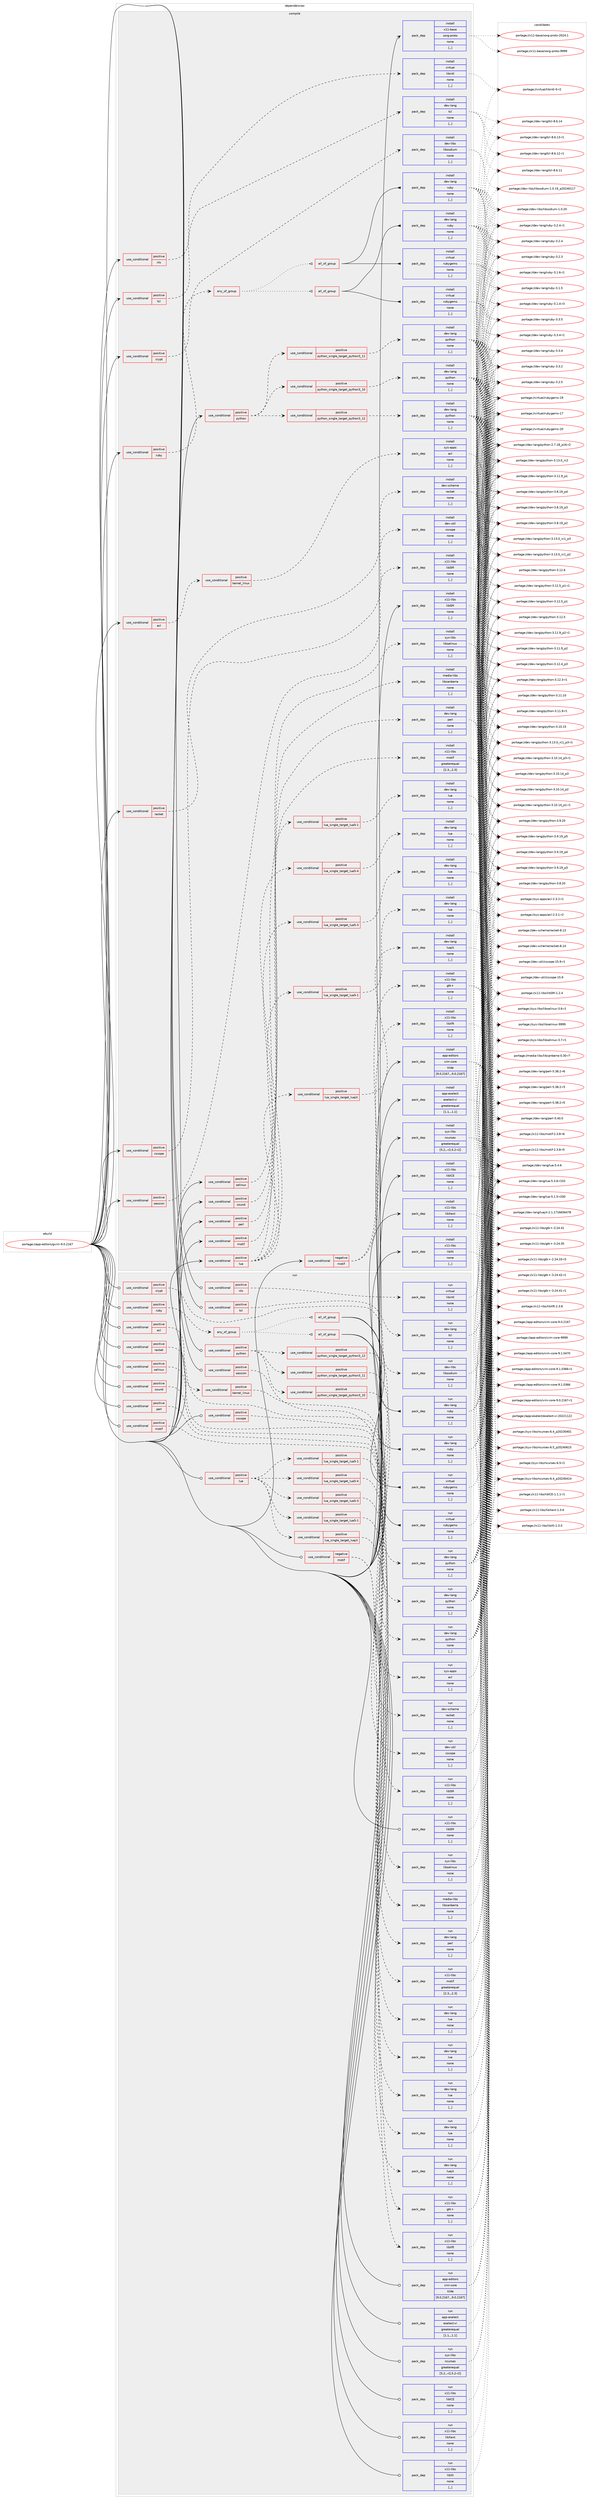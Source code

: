digraph prolog {

# *************
# Graph options
# *************

newrank=true;
concentrate=true;
compound=true;
graph [rankdir=LR,fontname=Helvetica,fontsize=10,ranksep=1.5];#, ranksep=2.5, nodesep=0.2];
edge  [arrowhead=vee];
node  [fontname=Helvetica,fontsize=10];

# **********
# The ebuild
# **********

subgraph cluster_leftcol {
color=gray;
label=<<i>ebuild</i>>;
id [label="portage://app-editors/gvim-9.0.2167", color=red, width=4, href="../app-editors/gvim-9.0.2167.svg"];
}

# ****************
# The dependencies
# ****************

subgraph cluster_midcol {
color=gray;
label=<<i>dependencies</i>>;
subgraph cluster_compile {
fillcolor="#eeeeee";
style=filled;
label=<<i>compile</i>>;
subgraph cond135354 {
dependency513280 [label=<<TABLE BORDER="0" CELLBORDER="1" CELLSPACING="0" CELLPADDING="4"><TR><TD ROWSPAN="3" CELLPADDING="10">use_conditional</TD></TR><TR><TD>negative</TD></TR><TR><TD>motif</TD></TR></TABLE>>, shape=none, color=red];
subgraph pack374217 {
dependency513281 [label=<<TABLE BORDER="0" CELLBORDER="1" CELLSPACING="0" CELLPADDING="4" WIDTH="220"><TR><TD ROWSPAN="6" CELLPADDING="30">pack_dep</TD></TR><TR><TD WIDTH="110">install</TD></TR><TR><TD>x11-libs</TD></TR><TR><TD>gtk+</TD></TR><TR><TD>none</TD></TR><TR><TD>[,,]</TD></TR></TABLE>>, shape=none, color=blue];
}
dependency513280:e -> dependency513281:w [weight=20,style="dashed",arrowhead="vee"];
subgraph pack374218 {
dependency513282 [label=<<TABLE BORDER="0" CELLBORDER="1" CELLSPACING="0" CELLPADDING="4" WIDTH="220"><TR><TD ROWSPAN="6" CELLPADDING="30">pack_dep</TD></TR><TR><TD WIDTH="110">install</TD></TR><TR><TD>x11-libs</TD></TR><TR><TD>libXft</TD></TR><TR><TD>none</TD></TR><TR><TD>[,,]</TD></TR></TABLE>>, shape=none, color=blue];
}
dependency513280:e -> dependency513282:w [weight=20,style="dashed",arrowhead="vee"];
}
id:e -> dependency513280:w [weight=20,style="solid",arrowhead="vee"];
subgraph cond135355 {
dependency513283 [label=<<TABLE BORDER="0" CELLBORDER="1" CELLSPACING="0" CELLPADDING="4"><TR><TD ROWSPAN="3" CELLPADDING="10">use_conditional</TD></TR><TR><TD>positive</TD></TR><TR><TD>acl</TD></TR></TABLE>>, shape=none, color=red];
subgraph cond135356 {
dependency513284 [label=<<TABLE BORDER="0" CELLBORDER="1" CELLSPACING="0" CELLPADDING="4"><TR><TD ROWSPAN="3" CELLPADDING="10">use_conditional</TD></TR><TR><TD>positive</TD></TR><TR><TD>kernel_linux</TD></TR></TABLE>>, shape=none, color=red];
subgraph pack374219 {
dependency513285 [label=<<TABLE BORDER="0" CELLBORDER="1" CELLSPACING="0" CELLPADDING="4" WIDTH="220"><TR><TD ROWSPAN="6" CELLPADDING="30">pack_dep</TD></TR><TR><TD WIDTH="110">install</TD></TR><TR><TD>sys-apps</TD></TR><TR><TD>acl</TD></TR><TR><TD>none</TD></TR><TR><TD>[,,]</TD></TR></TABLE>>, shape=none, color=blue];
}
dependency513284:e -> dependency513285:w [weight=20,style="dashed",arrowhead="vee"];
}
dependency513283:e -> dependency513284:w [weight=20,style="dashed",arrowhead="vee"];
}
id:e -> dependency513283:w [weight=20,style="solid",arrowhead="vee"];
subgraph cond135357 {
dependency513286 [label=<<TABLE BORDER="0" CELLBORDER="1" CELLSPACING="0" CELLPADDING="4"><TR><TD ROWSPAN="3" CELLPADDING="10">use_conditional</TD></TR><TR><TD>positive</TD></TR><TR><TD>crypt</TD></TR></TABLE>>, shape=none, color=red];
subgraph pack374220 {
dependency513287 [label=<<TABLE BORDER="0" CELLBORDER="1" CELLSPACING="0" CELLPADDING="4" WIDTH="220"><TR><TD ROWSPAN="6" CELLPADDING="30">pack_dep</TD></TR><TR><TD WIDTH="110">install</TD></TR><TR><TD>dev-libs</TD></TR><TR><TD>libsodium</TD></TR><TR><TD>none</TD></TR><TR><TD>[,,]</TD></TR></TABLE>>, shape=none, color=blue];
}
dependency513286:e -> dependency513287:w [weight=20,style="dashed",arrowhead="vee"];
}
id:e -> dependency513286:w [weight=20,style="solid",arrowhead="vee"];
subgraph cond135358 {
dependency513288 [label=<<TABLE BORDER="0" CELLBORDER="1" CELLSPACING="0" CELLPADDING="4"><TR><TD ROWSPAN="3" CELLPADDING="10">use_conditional</TD></TR><TR><TD>positive</TD></TR><TR><TD>cscope</TD></TR></TABLE>>, shape=none, color=red];
subgraph pack374221 {
dependency513289 [label=<<TABLE BORDER="0" CELLBORDER="1" CELLSPACING="0" CELLPADDING="4" WIDTH="220"><TR><TD ROWSPAN="6" CELLPADDING="30">pack_dep</TD></TR><TR><TD WIDTH="110">install</TD></TR><TR><TD>dev-util</TD></TR><TR><TD>cscope</TD></TR><TR><TD>none</TD></TR><TR><TD>[,,]</TD></TR></TABLE>>, shape=none, color=blue];
}
dependency513288:e -> dependency513289:w [weight=20,style="dashed",arrowhead="vee"];
}
id:e -> dependency513288:w [weight=20,style="solid",arrowhead="vee"];
subgraph cond135359 {
dependency513290 [label=<<TABLE BORDER="0" CELLBORDER="1" CELLSPACING="0" CELLPADDING="4"><TR><TD ROWSPAN="3" CELLPADDING="10">use_conditional</TD></TR><TR><TD>positive</TD></TR><TR><TD>lua</TD></TR></TABLE>>, shape=none, color=red];
subgraph cond135360 {
dependency513291 [label=<<TABLE BORDER="0" CELLBORDER="1" CELLSPACING="0" CELLPADDING="4"><TR><TD ROWSPAN="3" CELLPADDING="10">use_conditional</TD></TR><TR><TD>positive</TD></TR><TR><TD>lua_single_target_luajit</TD></TR></TABLE>>, shape=none, color=red];
subgraph pack374222 {
dependency513292 [label=<<TABLE BORDER="0" CELLBORDER="1" CELLSPACING="0" CELLPADDING="4" WIDTH="220"><TR><TD ROWSPAN="6" CELLPADDING="30">pack_dep</TD></TR><TR><TD WIDTH="110">install</TD></TR><TR><TD>dev-lang</TD></TR><TR><TD>luajit</TD></TR><TR><TD>none</TD></TR><TR><TD>[,,]</TD></TR></TABLE>>, shape=none, color=blue];
}
dependency513291:e -> dependency513292:w [weight=20,style="dashed",arrowhead="vee"];
}
dependency513290:e -> dependency513291:w [weight=20,style="dashed",arrowhead="vee"];
subgraph cond135361 {
dependency513293 [label=<<TABLE BORDER="0" CELLBORDER="1" CELLSPACING="0" CELLPADDING="4"><TR><TD ROWSPAN="3" CELLPADDING="10">use_conditional</TD></TR><TR><TD>positive</TD></TR><TR><TD>lua_single_target_lua5-1</TD></TR></TABLE>>, shape=none, color=red];
subgraph pack374223 {
dependency513294 [label=<<TABLE BORDER="0" CELLBORDER="1" CELLSPACING="0" CELLPADDING="4" WIDTH="220"><TR><TD ROWSPAN="6" CELLPADDING="30">pack_dep</TD></TR><TR><TD WIDTH="110">install</TD></TR><TR><TD>dev-lang</TD></TR><TR><TD>lua</TD></TR><TR><TD>none</TD></TR><TR><TD>[,,]</TD></TR></TABLE>>, shape=none, color=blue];
}
dependency513293:e -> dependency513294:w [weight=20,style="dashed",arrowhead="vee"];
}
dependency513290:e -> dependency513293:w [weight=20,style="dashed",arrowhead="vee"];
subgraph cond135362 {
dependency513295 [label=<<TABLE BORDER="0" CELLBORDER="1" CELLSPACING="0" CELLPADDING="4"><TR><TD ROWSPAN="3" CELLPADDING="10">use_conditional</TD></TR><TR><TD>positive</TD></TR><TR><TD>lua_single_target_lua5-3</TD></TR></TABLE>>, shape=none, color=red];
subgraph pack374224 {
dependency513296 [label=<<TABLE BORDER="0" CELLBORDER="1" CELLSPACING="0" CELLPADDING="4" WIDTH="220"><TR><TD ROWSPAN="6" CELLPADDING="30">pack_dep</TD></TR><TR><TD WIDTH="110">install</TD></TR><TR><TD>dev-lang</TD></TR><TR><TD>lua</TD></TR><TR><TD>none</TD></TR><TR><TD>[,,]</TD></TR></TABLE>>, shape=none, color=blue];
}
dependency513295:e -> dependency513296:w [weight=20,style="dashed",arrowhead="vee"];
}
dependency513290:e -> dependency513295:w [weight=20,style="dashed",arrowhead="vee"];
subgraph cond135363 {
dependency513297 [label=<<TABLE BORDER="0" CELLBORDER="1" CELLSPACING="0" CELLPADDING="4"><TR><TD ROWSPAN="3" CELLPADDING="10">use_conditional</TD></TR><TR><TD>positive</TD></TR><TR><TD>lua_single_target_lua5-4</TD></TR></TABLE>>, shape=none, color=red];
subgraph pack374225 {
dependency513298 [label=<<TABLE BORDER="0" CELLBORDER="1" CELLSPACING="0" CELLPADDING="4" WIDTH="220"><TR><TD ROWSPAN="6" CELLPADDING="30">pack_dep</TD></TR><TR><TD WIDTH="110">install</TD></TR><TR><TD>dev-lang</TD></TR><TR><TD>lua</TD></TR><TR><TD>none</TD></TR><TR><TD>[,,]</TD></TR></TABLE>>, shape=none, color=blue];
}
dependency513297:e -> dependency513298:w [weight=20,style="dashed",arrowhead="vee"];
}
dependency513290:e -> dependency513297:w [weight=20,style="dashed",arrowhead="vee"];
subgraph cond135364 {
dependency513299 [label=<<TABLE BORDER="0" CELLBORDER="1" CELLSPACING="0" CELLPADDING="4"><TR><TD ROWSPAN="3" CELLPADDING="10">use_conditional</TD></TR><TR><TD>positive</TD></TR><TR><TD>lua_single_target_lua5-1</TD></TR></TABLE>>, shape=none, color=red];
subgraph pack374226 {
dependency513300 [label=<<TABLE BORDER="0" CELLBORDER="1" CELLSPACING="0" CELLPADDING="4" WIDTH="220"><TR><TD ROWSPAN="6" CELLPADDING="30">pack_dep</TD></TR><TR><TD WIDTH="110">install</TD></TR><TR><TD>dev-lang</TD></TR><TR><TD>lua</TD></TR><TR><TD>none</TD></TR><TR><TD>[,,]</TD></TR></TABLE>>, shape=none, color=blue];
}
dependency513299:e -> dependency513300:w [weight=20,style="dashed",arrowhead="vee"];
}
dependency513290:e -> dependency513299:w [weight=20,style="dashed",arrowhead="vee"];
}
id:e -> dependency513290:w [weight=20,style="solid",arrowhead="vee"];
subgraph cond135365 {
dependency513301 [label=<<TABLE BORDER="0" CELLBORDER="1" CELLSPACING="0" CELLPADDING="4"><TR><TD ROWSPAN="3" CELLPADDING="10">use_conditional</TD></TR><TR><TD>positive</TD></TR><TR><TD>motif</TD></TR></TABLE>>, shape=none, color=red];
subgraph pack374227 {
dependency513302 [label=<<TABLE BORDER="0" CELLBORDER="1" CELLSPACING="0" CELLPADDING="4" WIDTH="220"><TR><TD ROWSPAN="6" CELLPADDING="30">pack_dep</TD></TR><TR><TD WIDTH="110">install</TD></TR><TR><TD>x11-libs</TD></TR><TR><TD>motif</TD></TR><TR><TD>greaterequal</TD></TR><TR><TD>[2.3,,,2.3]</TD></TR></TABLE>>, shape=none, color=blue];
}
dependency513301:e -> dependency513302:w [weight=20,style="dashed",arrowhead="vee"];
}
id:e -> dependency513301:w [weight=20,style="solid",arrowhead="vee"];
subgraph cond135366 {
dependency513303 [label=<<TABLE BORDER="0" CELLBORDER="1" CELLSPACING="0" CELLPADDING="4"><TR><TD ROWSPAN="3" CELLPADDING="10">use_conditional</TD></TR><TR><TD>positive</TD></TR><TR><TD>nls</TD></TR></TABLE>>, shape=none, color=red];
subgraph pack374228 {
dependency513304 [label=<<TABLE BORDER="0" CELLBORDER="1" CELLSPACING="0" CELLPADDING="4" WIDTH="220"><TR><TD ROWSPAN="6" CELLPADDING="30">pack_dep</TD></TR><TR><TD WIDTH="110">install</TD></TR><TR><TD>virtual</TD></TR><TR><TD>libintl</TD></TR><TR><TD>none</TD></TR><TR><TD>[,,]</TD></TR></TABLE>>, shape=none, color=blue];
}
dependency513303:e -> dependency513304:w [weight=20,style="dashed",arrowhead="vee"];
}
id:e -> dependency513303:w [weight=20,style="solid",arrowhead="vee"];
subgraph cond135367 {
dependency513305 [label=<<TABLE BORDER="0" CELLBORDER="1" CELLSPACING="0" CELLPADDING="4"><TR><TD ROWSPAN="3" CELLPADDING="10">use_conditional</TD></TR><TR><TD>positive</TD></TR><TR><TD>perl</TD></TR></TABLE>>, shape=none, color=red];
subgraph pack374229 {
dependency513306 [label=<<TABLE BORDER="0" CELLBORDER="1" CELLSPACING="0" CELLPADDING="4" WIDTH="220"><TR><TD ROWSPAN="6" CELLPADDING="30">pack_dep</TD></TR><TR><TD WIDTH="110">install</TD></TR><TR><TD>dev-lang</TD></TR><TR><TD>perl</TD></TR><TR><TD>none</TD></TR><TR><TD>[,,]</TD></TR></TABLE>>, shape=none, color=blue];
}
dependency513305:e -> dependency513306:w [weight=20,style="dashed",arrowhead="vee"];
}
id:e -> dependency513305:w [weight=20,style="solid",arrowhead="vee"];
subgraph cond135368 {
dependency513307 [label=<<TABLE BORDER="0" CELLBORDER="1" CELLSPACING="0" CELLPADDING="4"><TR><TD ROWSPAN="3" CELLPADDING="10">use_conditional</TD></TR><TR><TD>positive</TD></TR><TR><TD>python</TD></TR></TABLE>>, shape=none, color=red];
subgraph cond135369 {
dependency513308 [label=<<TABLE BORDER="0" CELLBORDER="1" CELLSPACING="0" CELLPADDING="4"><TR><TD ROWSPAN="3" CELLPADDING="10">use_conditional</TD></TR><TR><TD>positive</TD></TR><TR><TD>python_single_target_python3_10</TD></TR></TABLE>>, shape=none, color=red];
subgraph pack374230 {
dependency513309 [label=<<TABLE BORDER="0" CELLBORDER="1" CELLSPACING="0" CELLPADDING="4" WIDTH="220"><TR><TD ROWSPAN="6" CELLPADDING="30">pack_dep</TD></TR><TR><TD WIDTH="110">install</TD></TR><TR><TD>dev-lang</TD></TR><TR><TD>python</TD></TR><TR><TD>none</TD></TR><TR><TD>[,,]</TD></TR></TABLE>>, shape=none, color=blue];
}
dependency513308:e -> dependency513309:w [weight=20,style="dashed",arrowhead="vee"];
}
dependency513307:e -> dependency513308:w [weight=20,style="dashed",arrowhead="vee"];
subgraph cond135370 {
dependency513310 [label=<<TABLE BORDER="0" CELLBORDER="1" CELLSPACING="0" CELLPADDING="4"><TR><TD ROWSPAN="3" CELLPADDING="10">use_conditional</TD></TR><TR><TD>positive</TD></TR><TR><TD>python_single_target_python3_11</TD></TR></TABLE>>, shape=none, color=red];
subgraph pack374231 {
dependency513311 [label=<<TABLE BORDER="0" CELLBORDER="1" CELLSPACING="0" CELLPADDING="4" WIDTH="220"><TR><TD ROWSPAN="6" CELLPADDING="30">pack_dep</TD></TR><TR><TD WIDTH="110">install</TD></TR><TR><TD>dev-lang</TD></TR><TR><TD>python</TD></TR><TR><TD>none</TD></TR><TR><TD>[,,]</TD></TR></TABLE>>, shape=none, color=blue];
}
dependency513310:e -> dependency513311:w [weight=20,style="dashed",arrowhead="vee"];
}
dependency513307:e -> dependency513310:w [weight=20,style="dashed",arrowhead="vee"];
subgraph cond135371 {
dependency513312 [label=<<TABLE BORDER="0" CELLBORDER="1" CELLSPACING="0" CELLPADDING="4"><TR><TD ROWSPAN="3" CELLPADDING="10">use_conditional</TD></TR><TR><TD>positive</TD></TR><TR><TD>python_single_target_python3_12</TD></TR></TABLE>>, shape=none, color=red];
subgraph pack374232 {
dependency513313 [label=<<TABLE BORDER="0" CELLBORDER="1" CELLSPACING="0" CELLPADDING="4" WIDTH="220"><TR><TD ROWSPAN="6" CELLPADDING="30">pack_dep</TD></TR><TR><TD WIDTH="110">install</TD></TR><TR><TD>dev-lang</TD></TR><TR><TD>python</TD></TR><TR><TD>none</TD></TR><TR><TD>[,,]</TD></TR></TABLE>>, shape=none, color=blue];
}
dependency513312:e -> dependency513313:w [weight=20,style="dashed",arrowhead="vee"];
}
dependency513307:e -> dependency513312:w [weight=20,style="dashed",arrowhead="vee"];
}
id:e -> dependency513307:w [weight=20,style="solid",arrowhead="vee"];
subgraph cond135372 {
dependency513314 [label=<<TABLE BORDER="0" CELLBORDER="1" CELLSPACING="0" CELLPADDING="4"><TR><TD ROWSPAN="3" CELLPADDING="10">use_conditional</TD></TR><TR><TD>positive</TD></TR><TR><TD>racket</TD></TR></TABLE>>, shape=none, color=red];
subgraph pack374233 {
dependency513315 [label=<<TABLE BORDER="0" CELLBORDER="1" CELLSPACING="0" CELLPADDING="4" WIDTH="220"><TR><TD ROWSPAN="6" CELLPADDING="30">pack_dep</TD></TR><TR><TD WIDTH="110">install</TD></TR><TR><TD>dev-scheme</TD></TR><TR><TD>racket</TD></TR><TR><TD>none</TD></TR><TR><TD>[,,]</TD></TR></TABLE>>, shape=none, color=blue];
}
dependency513314:e -> dependency513315:w [weight=20,style="dashed",arrowhead="vee"];
}
id:e -> dependency513314:w [weight=20,style="solid",arrowhead="vee"];
subgraph cond135373 {
dependency513316 [label=<<TABLE BORDER="0" CELLBORDER="1" CELLSPACING="0" CELLPADDING="4"><TR><TD ROWSPAN="3" CELLPADDING="10">use_conditional</TD></TR><TR><TD>positive</TD></TR><TR><TD>ruby</TD></TR></TABLE>>, shape=none, color=red];
subgraph any3464 {
dependency513317 [label=<<TABLE BORDER="0" CELLBORDER="1" CELLSPACING="0" CELLPADDING="4"><TR><TD CELLPADDING="10">any_of_group</TD></TR></TABLE>>, shape=none, color=red];subgraph all248 {
dependency513318 [label=<<TABLE BORDER="0" CELLBORDER="1" CELLSPACING="0" CELLPADDING="4"><TR><TD CELLPADDING="10">all_of_group</TD></TR></TABLE>>, shape=none, color=red];subgraph pack374234 {
dependency513319 [label=<<TABLE BORDER="0" CELLBORDER="1" CELLSPACING="0" CELLPADDING="4" WIDTH="220"><TR><TD ROWSPAN="6" CELLPADDING="30">pack_dep</TD></TR><TR><TD WIDTH="110">install</TD></TR><TR><TD>dev-lang</TD></TR><TR><TD>ruby</TD></TR><TR><TD>none</TD></TR><TR><TD>[,,]</TD></TR></TABLE>>, shape=none, color=blue];
}
dependency513318:e -> dependency513319:w [weight=20,style="solid",arrowhead="inv"];
subgraph pack374235 {
dependency513320 [label=<<TABLE BORDER="0" CELLBORDER="1" CELLSPACING="0" CELLPADDING="4" WIDTH="220"><TR><TD ROWSPAN="6" CELLPADDING="30">pack_dep</TD></TR><TR><TD WIDTH="110">install</TD></TR><TR><TD>virtual</TD></TR><TR><TD>rubygems</TD></TR><TR><TD>none</TD></TR><TR><TD>[,,]</TD></TR></TABLE>>, shape=none, color=blue];
}
dependency513318:e -> dependency513320:w [weight=20,style="solid",arrowhead="inv"];
}
dependency513317:e -> dependency513318:w [weight=20,style="dotted",arrowhead="oinv"];
subgraph all249 {
dependency513321 [label=<<TABLE BORDER="0" CELLBORDER="1" CELLSPACING="0" CELLPADDING="4"><TR><TD CELLPADDING="10">all_of_group</TD></TR></TABLE>>, shape=none, color=red];subgraph pack374236 {
dependency513322 [label=<<TABLE BORDER="0" CELLBORDER="1" CELLSPACING="0" CELLPADDING="4" WIDTH="220"><TR><TD ROWSPAN="6" CELLPADDING="30">pack_dep</TD></TR><TR><TD WIDTH="110">install</TD></TR><TR><TD>dev-lang</TD></TR><TR><TD>ruby</TD></TR><TR><TD>none</TD></TR><TR><TD>[,,]</TD></TR></TABLE>>, shape=none, color=blue];
}
dependency513321:e -> dependency513322:w [weight=20,style="solid",arrowhead="inv"];
subgraph pack374237 {
dependency513323 [label=<<TABLE BORDER="0" CELLBORDER="1" CELLSPACING="0" CELLPADDING="4" WIDTH="220"><TR><TD ROWSPAN="6" CELLPADDING="30">pack_dep</TD></TR><TR><TD WIDTH="110">install</TD></TR><TR><TD>virtual</TD></TR><TR><TD>rubygems</TD></TR><TR><TD>none</TD></TR><TR><TD>[,,]</TD></TR></TABLE>>, shape=none, color=blue];
}
dependency513321:e -> dependency513323:w [weight=20,style="solid",arrowhead="inv"];
}
dependency513317:e -> dependency513321:w [weight=20,style="dotted",arrowhead="oinv"];
}
dependency513316:e -> dependency513317:w [weight=20,style="dashed",arrowhead="vee"];
}
id:e -> dependency513316:w [weight=20,style="solid",arrowhead="vee"];
subgraph cond135374 {
dependency513324 [label=<<TABLE BORDER="0" CELLBORDER="1" CELLSPACING="0" CELLPADDING="4"><TR><TD ROWSPAN="3" CELLPADDING="10">use_conditional</TD></TR><TR><TD>positive</TD></TR><TR><TD>selinux</TD></TR></TABLE>>, shape=none, color=red];
subgraph pack374238 {
dependency513325 [label=<<TABLE BORDER="0" CELLBORDER="1" CELLSPACING="0" CELLPADDING="4" WIDTH="220"><TR><TD ROWSPAN="6" CELLPADDING="30">pack_dep</TD></TR><TR><TD WIDTH="110">install</TD></TR><TR><TD>sys-libs</TD></TR><TR><TD>libselinux</TD></TR><TR><TD>none</TD></TR><TR><TD>[,,]</TD></TR></TABLE>>, shape=none, color=blue];
}
dependency513324:e -> dependency513325:w [weight=20,style="dashed",arrowhead="vee"];
}
id:e -> dependency513324:w [weight=20,style="solid",arrowhead="vee"];
subgraph cond135375 {
dependency513326 [label=<<TABLE BORDER="0" CELLBORDER="1" CELLSPACING="0" CELLPADDING="4"><TR><TD ROWSPAN="3" CELLPADDING="10">use_conditional</TD></TR><TR><TD>positive</TD></TR><TR><TD>session</TD></TR></TABLE>>, shape=none, color=red];
subgraph pack374239 {
dependency513327 [label=<<TABLE BORDER="0" CELLBORDER="1" CELLSPACING="0" CELLPADDING="4" WIDTH="220"><TR><TD ROWSPAN="6" CELLPADDING="30">pack_dep</TD></TR><TR><TD WIDTH="110">install</TD></TR><TR><TD>x11-libs</TD></TR><TR><TD>libSM</TD></TR><TR><TD>none</TD></TR><TR><TD>[,,]</TD></TR></TABLE>>, shape=none, color=blue];
}
dependency513326:e -> dependency513327:w [weight=20,style="dashed",arrowhead="vee"];
}
id:e -> dependency513326:w [weight=20,style="solid",arrowhead="vee"];
subgraph cond135376 {
dependency513328 [label=<<TABLE BORDER="0" CELLBORDER="1" CELLSPACING="0" CELLPADDING="4"><TR><TD ROWSPAN="3" CELLPADDING="10">use_conditional</TD></TR><TR><TD>positive</TD></TR><TR><TD>sound</TD></TR></TABLE>>, shape=none, color=red];
subgraph pack374240 {
dependency513329 [label=<<TABLE BORDER="0" CELLBORDER="1" CELLSPACING="0" CELLPADDING="4" WIDTH="220"><TR><TD ROWSPAN="6" CELLPADDING="30">pack_dep</TD></TR><TR><TD WIDTH="110">install</TD></TR><TR><TD>media-libs</TD></TR><TR><TD>libcanberra</TD></TR><TR><TD>none</TD></TR><TR><TD>[,,]</TD></TR></TABLE>>, shape=none, color=blue];
}
dependency513328:e -> dependency513329:w [weight=20,style="dashed",arrowhead="vee"];
}
id:e -> dependency513328:w [weight=20,style="solid",arrowhead="vee"];
subgraph cond135377 {
dependency513330 [label=<<TABLE BORDER="0" CELLBORDER="1" CELLSPACING="0" CELLPADDING="4"><TR><TD ROWSPAN="3" CELLPADDING="10">use_conditional</TD></TR><TR><TD>positive</TD></TR><TR><TD>tcl</TD></TR></TABLE>>, shape=none, color=red];
subgraph pack374241 {
dependency513331 [label=<<TABLE BORDER="0" CELLBORDER="1" CELLSPACING="0" CELLPADDING="4" WIDTH="220"><TR><TD ROWSPAN="6" CELLPADDING="30">pack_dep</TD></TR><TR><TD WIDTH="110">install</TD></TR><TR><TD>dev-lang</TD></TR><TR><TD>tcl</TD></TR><TR><TD>none</TD></TR><TR><TD>[,,]</TD></TR></TABLE>>, shape=none, color=blue];
}
dependency513330:e -> dependency513331:w [weight=20,style="dashed",arrowhead="vee"];
}
id:e -> dependency513330:w [weight=20,style="solid",arrowhead="vee"];
subgraph pack374242 {
dependency513332 [label=<<TABLE BORDER="0" CELLBORDER="1" CELLSPACING="0" CELLPADDING="4" WIDTH="220"><TR><TD ROWSPAN="6" CELLPADDING="30">pack_dep</TD></TR><TR><TD WIDTH="110">install</TD></TR><TR><TD>app-editors</TD></TR><TR><TD>vim-core</TD></TR><TR><TD>tilde</TD></TR><TR><TD>[9.0.2167,,,9.0.2167]</TD></TR></TABLE>>, shape=none, color=blue];
}
id:e -> dependency513332:w [weight=20,style="solid",arrowhead="vee"];
subgraph pack374243 {
dependency513333 [label=<<TABLE BORDER="0" CELLBORDER="1" CELLSPACING="0" CELLPADDING="4" WIDTH="220"><TR><TD ROWSPAN="6" CELLPADDING="30">pack_dep</TD></TR><TR><TD WIDTH="110">install</TD></TR><TR><TD>app-eselect</TD></TR><TR><TD>eselect-vi</TD></TR><TR><TD>greaterequal</TD></TR><TR><TD>[1.1,,,1.1]</TD></TR></TABLE>>, shape=none, color=blue];
}
id:e -> dependency513333:w [weight=20,style="solid",arrowhead="vee"];
subgraph pack374244 {
dependency513334 [label=<<TABLE BORDER="0" CELLBORDER="1" CELLSPACING="0" CELLPADDING="4" WIDTH="220"><TR><TD ROWSPAN="6" CELLPADDING="30">pack_dep</TD></TR><TR><TD WIDTH="110">install</TD></TR><TR><TD>sys-libs</TD></TR><TR><TD>ncurses</TD></TR><TR><TD>greaterequal</TD></TR><TR><TD>[5.2,,-r2,5.2-r2]</TD></TR></TABLE>>, shape=none, color=blue];
}
id:e -> dependency513334:w [weight=20,style="solid",arrowhead="vee"];
subgraph pack374245 {
dependency513335 [label=<<TABLE BORDER="0" CELLBORDER="1" CELLSPACING="0" CELLPADDING="4" WIDTH="220"><TR><TD ROWSPAN="6" CELLPADDING="30">pack_dep</TD></TR><TR><TD WIDTH="110">install</TD></TR><TR><TD>x11-base</TD></TR><TR><TD>xorg-proto</TD></TR><TR><TD>none</TD></TR><TR><TD>[,,]</TD></TR></TABLE>>, shape=none, color=blue];
}
id:e -> dependency513335:w [weight=20,style="solid",arrowhead="vee"];
subgraph pack374246 {
dependency513336 [label=<<TABLE BORDER="0" CELLBORDER="1" CELLSPACING="0" CELLPADDING="4" WIDTH="220"><TR><TD ROWSPAN="6" CELLPADDING="30">pack_dep</TD></TR><TR><TD WIDTH="110">install</TD></TR><TR><TD>x11-libs</TD></TR><TR><TD>libICE</TD></TR><TR><TD>none</TD></TR><TR><TD>[,,]</TD></TR></TABLE>>, shape=none, color=blue];
}
id:e -> dependency513336:w [weight=20,style="solid",arrowhead="vee"];
subgraph pack374247 {
dependency513337 [label=<<TABLE BORDER="0" CELLBORDER="1" CELLSPACING="0" CELLPADDING="4" WIDTH="220"><TR><TD ROWSPAN="6" CELLPADDING="30">pack_dep</TD></TR><TR><TD WIDTH="110">install</TD></TR><TR><TD>x11-libs</TD></TR><TR><TD>libSM</TD></TR><TR><TD>none</TD></TR><TR><TD>[,,]</TD></TR></TABLE>>, shape=none, color=blue];
}
id:e -> dependency513337:w [weight=20,style="solid",arrowhead="vee"];
subgraph pack374248 {
dependency513338 [label=<<TABLE BORDER="0" CELLBORDER="1" CELLSPACING="0" CELLPADDING="4" WIDTH="220"><TR><TD ROWSPAN="6" CELLPADDING="30">pack_dep</TD></TR><TR><TD WIDTH="110">install</TD></TR><TR><TD>x11-libs</TD></TR><TR><TD>libXext</TD></TR><TR><TD>none</TD></TR><TR><TD>[,,]</TD></TR></TABLE>>, shape=none, color=blue];
}
id:e -> dependency513338:w [weight=20,style="solid",arrowhead="vee"];
subgraph pack374249 {
dependency513339 [label=<<TABLE BORDER="0" CELLBORDER="1" CELLSPACING="0" CELLPADDING="4" WIDTH="220"><TR><TD ROWSPAN="6" CELLPADDING="30">pack_dep</TD></TR><TR><TD WIDTH="110">install</TD></TR><TR><TD>x11-libs</TD></TR><TR><TD>libXt</TD></TR><TR><TD>none</TD></TR><TR><TD>[,,]</TD></TR></TABLE>>, shape=none, color=blue];
}
id:e -> dependency513339:w [weight=20,style="solid",arrowhead="vee"];
}
subgraph cluster_compileandrun {
fillcolor="#eeeeee";
style=filled;
label=<<i>compile and run</i>>;
}
subgraph cluster_run {
fillcolor="#eeeeee";
style=filled;
label=<<i>run</i>>;
subgraph cond135378 {
dependency513340 [label=<<TABLE BORDER="0" CELLBORDER="1" CELLSPACING="0" CELLPADDING="4"><TR><TD ROWSPAN="3" CELLPADDING="10">use_conditional</TD></TR><TR><TD>negative</TD></TR><TR><TD>motif</TD></TR></TABLE>>, shape=none, color=red];
subgraph pack374250 {
dependency513341 [label=<<TABLE BORDER="0" CELLBORDER="1" CELLSPACING="0" CELLPADDING="4" WIDTH="220"><TR><TD ROWSPAN="6" CELLPADDING="30">pack_dep</TD></TR><TR><TD WIDTH="110">run</TD></TR><TR><TD>x11-libs</TD></TR><TR><TD>gtk+</TD></TR><TR><TD>none</TD></TR><TR><TD>[,,]</TD></TR></TABLE>>, shape=none, color=blue];
}
dependency513340:e -> dependency513341:w [weight=20,style="dashed",arrowhead="vee"];
subgraph pack374251 {
dependency513342 [label=<<TABLE BORDER="0" CELLBORDER="1" CELLSPACING="0" CELLPADDING="4" WIDTH="220"><TR><TD ROWSPAN="6" CELLPADDING="30">pack_dep</TD></TR><TR><TD WIDTH="110">run</TD></TR><TR><TD>x11-libs</TD></TR><TR><TD>libXft</TD></TR><TR><TD>none</TD></TR><TR><TD>[,,]</TD></TR></TABLE>>, shape=none, color=blue];
}
dependency513340:e -> dependency513342:w [weight=20,style="dashed",arrowhead="vee"];
}
id:e -> dependency513340:w [weight=20,style="solid",arrowhead="odot"];
subgraph cond135379 {
dependency513343 [label=<<TABLE BORDER="0" CELLBORDER="1" CELLSPACING="0" CELLPADDING="4"><TR><TD ROWSPAN="3" CELLPADDING="10">use_conditional</TD></TR><TR><TD>positive</TD></TR><TR><TD>acl</TD></TR></TABLE>>, shape=none, color=red];
subgraph cond135380 {
dependency513344 [label=<<TABLE BORDER="0" CELLBORDER="1" CELLSPACING="0" CELLPADDING="4"><TR><TD ROWSPAN="3" CELLPADDING="10">use_conditional</TD></TR><TR><TD>positive</TD></TR><TR><TD>kernel_linux</TD></TR></TABLE>>, shape=none, color=red];
subgraph pack374252 {
dependency513345 [label=<<TABLE BORDER="0" CELLBORDER="1" CELLSPACING="0" CELLPADDING="4" WIDTH="220"><TR><TD ROWSPAN="6" CELLPADDING="30">pack_dep</TD></TR><TR><TD WIDTH="110">run</TD></TR><TR><TD>sys-apps</TD></TR><TR><TD>acl</TD></TR><TR><TD>none</TD></TR><TR><TD>[,,]</TD></TR></TABLE>>, shape=none, color=blue];
}
dependency513344:e -> dependency513345:w [weight=20,style="dashed",arrowhead="vee"];
}
dependency513343:e -> dependency513344:w [weight=20,style="dashed",arrowhead="vee"];
}
id:e -> dependency513343:w [weight=20,style="solid",arrowhead="odot"];
subgraph cond135381 {
dependency513346 [label=<<TABLE BORDER="0" CELLBORDER="1" CELLSPACING="0" CELLPADDING="4"><TR><TD ROWSPAN="3" CELLPADDING="10">use_conditional</TD></TR><TR><TD>positive</TD></TR><TR><TD>crypt</TD></TR></TABLE>>, shape=none, color=red];
subgraph pack374253 {
dependency513347 [label=<<TABLE BORDER="0" CELLBORDER="1" CELLSPACING="0" CELLPADDING="4" WIDTH="220"><TR><TD ROWSPAN="6" CELLPADDING="30">pack_dep</TD></TR><TR><TD WIDTH="110">run</TD></TR><TR><TD>dev-libs</TD></TR><TR><TD>libsodium</TD></TR><TR><TD>none</TD></TR><TR><TD>[,,]</TD></TR></TABLE>>, shape=none, color=blue];
}
dependency513346:e -> dependency513347:w [weight=20,style="dashed",arrowhead="vee"];
}
id:e -> dependency513346:w [weight=20,style="solid",arrowhead="odot"];
subgraph cond135382 {
dependency513348 [label=<<TABLE BORDER="0" CELLBORDER="1" CELLSPACING="0" CELLPADDING="4"><TR><TD ROWSPAN="3" CELLPADDING="10">use_conditional</TD></TR><TR><TD>positive</TD></TR><TR><TD>cscope</TD></TR></TABLE>>, shape=none, color=red];
subgraph pack374254 {
dependency513349 [label=<<TABLE BORDER="0" CELLBORDER="1" CELLSPACING="0" CELLPADDING="4" WIDTH="220"><TR><TD ROWSPAN="6" CELLPADDING="30">pack_dep</TD></TR><TR><TD WIDTH="110">run</TD></TR><TR><TD>dev-util</TD></TR><TR><TD>cscope</TD></TR><TR><TD>none</TD></TR><TR><TD>[,,]</TD></TR></TABLE>>, shape=none, color=blue];
}
dependency513348:e -> dependency513349:w [weight=20,style="dashed",arrowhead="vee"];
}
id:e -> dependency513348:w [weight=20,style="solid",arrowhead="odot"];
subgraph cond135383 {
dependency513350 [label=<<TABLE BORDER="0" CELLBORDER="1" CELLSPACING="0" CELLPADDING="4"><TR><TD ROWSPAN="3" CELLPADDING="10">use_conditional</TD></TR><TR><TD>positive</TD></TR><TR><TD>lua</TD></TR></TABLE>>, shape=none, color=red];
subgraph cond135384 {
dependency513351 [label=<<TABLE BORDER="0" CELLBORDER="1" CELLSPACING="0" CELLPADDING="4"><TR><TD ROWSPAN="3" CELLPADDING="10">use_conditional</TD></TR><TR><TD>positive</TD></TR><TR><TD>lua_single_target_luajit</TD></TR></TABLE>>, shape=none, color=red];
subgraph pack374255 {
dependency513352 [label=<<TABLE BORDER="0" CELLBORDER="1" CELLSPACING="0" CELLPADDING="4" WIDTH="220"><TR><TD ROWSPAN="6" CELLPADDING="30">pack_dep</TD></TR><TR><TD WIDTH="110">run</TD></TR><TR><TD>dev-lang</TD></TR><TR><TD>luajit</TD></TR><TR><TD>none</TD></TR><TR><TD>[,,]</TD></TR></TABLE>>, shape=none, color=blue];
}
dependency513351:e -> dependency513352:w [weight=20,style="dashed",arrowhead="vee"];
}
dependency513350:e -> dependency513351:w [weight=20,style="dashed",arrowhead="vee"];
subgraph cond135385 {
dependency513353 [label=<<TABLE BORDER="0" CELLBORDER="1" CELLSPACING="0" CELLPADDING="4"><TR><TD ROWSPAN="3" CELLPADDING="10">use_conditional</TD></TR><TR><TD>positive</TD></TR><TR><TD>lua_single_target_lua5-1</TD></TR></TABLE>>, shape=none, color=red];
subgraph pack374256 {
dependency513354 [label=<<TABLE BORDER="0" CELLBORDER="1" CELLSPACING="0" CELLPADDING="4" WIDTH="220"><TR><TD ROWSPAN="6" CELLPADDING="30">pack_dep</TD></TR><TR><TD WIDTH="110">run</TD></TR><TR><TD>dev-lang</TD></TR><TR><TD>lua</TD></TR><TR><TD>none</TD></TR><TR><TD>[,,]</TD></TR></TABLE>>, shape=none, color=blue];
}
dependency513353:e -> dependency513354:w [weight=20,style="dashed",arrowhead="vee"];
}
dependency513350:e -> dependency513353:w [weight=20,style="dashed",arrowhead="vee"];
subgraph cond135386 {
dependency513355 [label=<<TABLE BORDER="0" CELLBORDER="1" CELLSPACING="0" CELLPADDING="4"><TR><TD ROWSPAN="3" CELLPADDING="10">use_conditional</TD></TR><TR><TD>positive</TD></TR><TR><TD>lua_single_target_lua5-3</TD></TR></TABLE>>, shape=none, color=red];
subgraph pack374257 {
dependency513356 [label=<<TABLE BORDER="0" CELLBORDER="1" CELLSPACING="0" CELLPADDING="4" WIDTH="220"><TR><TD ROWSPAN="6" CELLPADDING="30">pack_dep</TD></TR><TR><TD WIDTH="110">run</TD></TR><TR><TD>dev-lang</TD></TR><TR><TD>lua</TD></TR><TR><TD>none</TD></TR><TR><TD>[,,]</TD></TR></TABLE>>, shape=none, color=blue];
}
dependency513355:e -> dependency513356:w [weight=20,style="dashed",arrowhead="vee"];
}
dependency513350:e -> dependency513355:w [weight=20,style="dashed",arrowhead="vee"];
subgraph cond135387 {
dependency513357 [label=<<TABLE BORDER="0" CELLBORDER="1" CELLSPACING="0" CELLPADDING="4"><TR><TD ROWSPAN="3" CELLPADDING="10">use_conditional</TD></TR><TR><TD>positive</TD></TR><TR><TD>lua_single_target_lua5-4</TD></TR></TABLE>>, shape=none, color=red];
subgraph pack374258 {
dependency513358 [label=<<TABLE BORDER="0" CELLBORDER="1" CELLSPACING="0" CELLPADDING="4" WIDTH="220"><TR><TD ROWSPAN="6" CELLPADDING="30">pack_dep</TD></TR><TR><TD WIDTH="110">run</TD></TR><TR><TD>dev-lang</TD></TR><TR><TD>lua</TD></TR><TR><TD>none</TD></TR><TR><TD>[,,]</TD></TR></TABLE>>, shape=none, color=blue];
}
dependency513357:e -> dependency513358:w [weight=20,style="dashed",arrowhead="vee"];
}
dependency513350:e -> dependency513357:w [weight=20,style="dashed",arrowhead="vee"];
subgraph cond135388 {
dependency513359 [label=<<TABLE BORDER="0" CELLBORDER="1" CELLSPACING="0" CELLPADDING="4"><TR><TD ROWSPAN="3" CELLPADDING="10">use_conditional</TD></TR><TR><TD>positive</TD></TR><TR><TD>lua_single_target_lua5-1</TD></TR></TABLE>>, shape=none, color=red];
subgraph pack374259 {
dependency513360 [label=<<TABLE BORDER="0" CELLBORDER="1" CELLSPACING="0" CELLPADDING="4" WIDTH="220"><TR><TD ROWSPAN="6" CELLPADDING="30">pack_dep</TD></TR><TR><TD WIDTH="110">run</TD></TR><TR><TD>dev-lang</TD></TR><TR><TD>lua</TD></TR><TR><TD>none</TD></TR><TR><TD>[,,]</TD></TR></TABLE>>, shape=none, color=blue];
}
dependency513359:e -> dependency513360:w [weight=20,style="dashed",arrowhead="vee"];
}
dependency513350:e -> dependency513359:w [weight=20,style="dashed",arrowhead="vee"];
}
id:e -> dependency513350:w [weight=20,style="solid",arrowhead="odot"];
subgraph cond135389 {
dependency513361 [label=<<TABLE BORDER="0" CELLBORDER="1" CELLSPACING="0" CELLPADDING="4"><TR><TD ROWSPAN="3" CELLPADDING="10">use_conditional</TD></TR><TR><TD>positive</TD></TR><TR><TD>motif</TD></TR></TABLE>>, shape=none, color=red];
subgraph pack374260 {
dependency513362 [label=<<TABLE BORDER="0" CELLBORDER="1" CELLSPACING="0" CELLPADDING="4" WIDTH="220"><TR><TD ROWSPAN="6" CELLPADDING="30">pack_dep</TD></TR><TR><TD WIDTH="110">run</TD></TR><TR><TD>x11-libs</TD></TR><TR><TD>motif</TD></TR><TR><TD>greaterequal</TD></TR><TR><TD>[2.3,,,2.3]</TD></TR></TABLE>>, shape=none, color=blue];
}
dependency513361:e -> dependency513362:w [weight=20,style="dashed",arrowhead="vee"];
}
id:e -> dependency513361:w [weight=20,style="solid",arrowhead="odot"];
subgraph cond135390 {
dependency513363 [label=<<TABLE BORDER="0" CELLBORDER="1" CELLSPACING="0" CELLPADDING="4"><TR><TD ROWSPAN="3" CELLPADDING="10">use_conditional</TD></TR><TR><TD>positive</TD></TR><TR><TD>nls</TD></TR></TABLE>>, shape=none, color=red];
subgraph pack374261 {
dependency513364 [label=<<TABLE BORDER="0" CELLBORDER="1" CELLSPACING="0" CELLPADDING="4" WIDTH="220"><TR><TD ROWSPAN="6" CELLPADDING="30">pack_dep</TD></TR><TR><TD WIDTH="110">run</TD></TR><TR><TD>virtual</TD></TR><TR><TD>libintl</TD></TR><TR><TD>none</TD></TR><TR><TD>[,,]</TD></TR></TABLE>>, shape=none, color=blue];
}
dependency513363:e -> dependency513364:w [weight=20,style="dashed",arrowhead="vee"];
}
id:e -> dependency513363:w [weight=20,style="solid",arrowhead="odot"];
subgraph cond135391 {
dependency513365 [label=<<TABLE BORDER="0" CELLBORDER="1" CELLSPACING="0" CELLPADDING="4"><TR><TD ROWSPAN="3" CELLPADDING="10">use_conditional</TD></TR><TR><TD>positive</TD></TR><TR><TD>perl</TD></TR></TABLE>>, shape=none, color=red];
subgraph pack374262 {
dependency513366 [label=<<TABLE BORDER="0" CELLBORDER="1" CELLSPACING="0" CELLPADDING="4" WIDTH="220"><TR><TD ROWSPAN="6" CELLPADDING="30">pack_dep</TD></TR><TR><TD WIDTH="110">run</TD></TR><TR><TD>dev-lang</TD></TR><TR><TD>perl</TD></TR><TR><TD>none</TD></TR><TR><TD>[,,]</TD></TR></TABLE>>, shape=none, color=blue];
}
dependency513365:e -> dependency513366:w [weight=20,style="dashed",arrowhead="vee"];
}
id:e -> dependency513365:w [weight=20,style="solid",arrowhead="odot"];
subgraph cond135392 {
dependency513367 [label=<<TABLE BORDER="0" CELLBORDER="1" CELLSPACING="0" CELLPADDING="4"><TR><TD ROWSPAN="3" CELLPADDING="10">use_conditional</TD></TR><TR><TD>positive</TD></TR><TR><TD>python</TD></TR></TABLE>>, shape=none, color=red];
subgraph cond135393 {
dependency513368 [label=<<TABLE BORDER="0" CELLBORDER="1" CELLSPACING="0" CELLPADDING="4"><TR><TD ROWSPAN="3" CELLPADDING="10">use_conditional</TD></TR><TR><TD>positive</TD></TR><TR><TD>python_single_target_python3_10</TD></TR></TABLE>>, shape=none, color=red];
subgraph pack374263 {
dependency513369 [label=<<TABLE BORDER="0" CELLBORDER="1" CELLSPACING="0" CELLPADDING="4" WIDTH="220"><TR><TD ROWSPAN="6" CELLPADDING="30">pack_dep</TD></TR><TR><TD WIDTH="110">run</TD></TR><TR><TD>dev-lang</TD></TR><TR><TD>python</TD></TR><TR><TD>none</TD></TR><TR><TD>[,,]</TD></TR></TABLE>>, shape=none, color=blue];
}
dependency513368:e -> dependency513369:w [weight=20,style="dashed",arrowhead="vee"];
}
dependency513367:e -> dependency513368:w [weight=20,style="dashed",arrowhead="vee"];
subgraph cond135394 {
dependency513370 [label=<<TABLE BORDER="0" CELLBORDER="1" CELLSPACING="0" CELLPADDING="4"><TR><TD ROWSPAN="3" CELLPADDING="10">use_conditional</TD></TR><TR><TD>positive</TD></TR><TR><TD>python_single_target_python3_11</TD></TR></TABLE>>, shape=none, color=red];
subgraph pack374264 {
dependency513371 [label=<<TABLE BORDER="0" CELLBORDER="1" CELLSPACING="0" CELLPADDING="4" WIDTH="220"><TR><TD ROWSPAN="6" CELLPADDING="30">pack_dep</TD></TR><TR><TD WIDTH="110">run</TD></TR><TR><TD>dev-lang</TD></TR><TR><TD>python</TD></TR><TR><TD>none</TD></TR><TR><TD>[,,]</TD></TR></TABLE>>, shape=none, color=blue];
}
dependency513370:e -> dependency513371:w [weight=20,style="dashed",arrowhead="vee"];
}
dependency513367:e -> dependency513370:w [weight=20,style="dashed",arrowhead="vee"];
subgraph cond135395 {
dependency513372 [label=<<TABLE BORDER="0" CELLBORDER="1" CELLSPACING="0" CELLPADDING="4"><TR><TD ROWSPAN="3" CELLPADDING="10">use_conditional</TD></TR><TR><TD>positive</TD></TR><TR><TD>python_single_target_python3_12</TD></TR></TABLE>>, shape=none, color=red];
subgraph pack374265 {
dependency513373 [label=<<TABLE BORDER="0" CELLBORDER="1" CELLSPACING="0" CELLPADDING="4" WIDTH="220"><TR><TD ROWSPAN="6" CELLPADDING="30">pack_dep</TD></TR><TR><TD WIDTH="110">run</TD></TR><TR><TD>dev-lang</TD></TR><TR><TD>python</TD></TR><TR><TD>none</TD></TR><TR><TD>[,,]</TD></TR></TABLE>>, shape=none, color=blue];
}
dependency513372:e -> dependency513373:w [weight=20,style="dashed",arrowhead="vee"];
}
dependency513367:e -> dependency513372:w [weight=20,style="dashed",arrowhead="vee"];
}
id:e -> dependency513367:w [weight=20,style="solid",arrowhead="odot"];
subgraph cond135396 {
dependency513374 [label=<<TABLE BORDER="0" CELLBORDER="1" CELLSPACING="0" CELLPADDING="4"><TR><TD ROWSPAN="3" CELLPADDING="10">use_conditional</TD></TR><TR><TD>positive</TD></TR><TR><TD>racket</TD></TR></TABLE>>, shape=none, color=red];
subgraph pack374266 {
dependency513375 [label=<<TABLE BORDER="0" CELLBORDER="1" CELLSPACING="0" CELLPADDING="4" WIDTH="220"><TR><TD ROWSPAN="6" CELLPADDING="30">pack_dep</TD></TR><TR><TD WIDTH="110">run</TD></TR><TR><TD>dev-scheme</TD></TR><TR><TD>racket</TD></TR><TR><TD>none</TD></TR><TR><TD>[,,]</TD></TR></TABLE>>, shape=none, color=blue];
}
dependency513374:e -> dependency513375:w [weight=20,style="dashed",arrowhead="vee"];
}
id:e -> dependency513374:w [weight=20,style="solid",arrowhead="odot"];
subgraph cond135397 {
dependency513376 [label=<<TABLE BORDER="0" CELLBORDER="1" CELLSPACING="0" CELLPADDING="4"><TR><TD ROWSPAN="3" CELLPADDING="10">use_conditional</TD></TR><TR><TD>positive</TD></TR><TR><TD>ruby</TD></TR></TABLE>>, shape=none, color=red];
subgraph any3465 {
dependency513377 [label=<<TABLE BORDER="0" CELLBORDER="1" CELLSPACING="0" CELLPADDING="4"><TR><TD CELLPADDING="10">any_of_group</TD></TR></TABLE>>, shape=none, color=red];subgraph all250 {
dependency513378 [label=<<TABLE BORDER="0" CELLBORDER="1" CELLSPACING="0" CELLPADDING="4"><TR><TD CELLPADDING="10">all_of_group</TD></TR></TABLE>>, shape=none, color=red];subgraph pack374267 {
dependency513379 [label=<<TABLE BORDER="0" CELLBORDER="1" CELLSPACING="0" CELLPADDING="4" WIDTH="220"><TR><TD ROWSPAN="6" CELLPADDING="30">pack_dep</TD></TR><TR><TD WIDTH="110">run</TD></TR><TR><TD>dev-lang</TD></TR><TR><TD>ruby</TD></TR><TR><TD>none</TD></TR><TR><TD>[,,]</TD></TR></TABLE>>, shape=none, color=blue];
}
dependency513378:e -> dependency513379:w [weight=20,style="solid",arrowhead="inv"];
subgraph pack374268 {
dependency513380 [label=<<TABLE BORDER="0" CELLBORDER="1" CELLSPACING="0" CELLPADDING="4" WIDTH="220"><TR><TD ROWSPAN="6" CELLPADDING="30">pack_dep</TD></TR><TR><TD WIDTH="110">run</TD></TR><TR><TD>virtual</TD></TR><TR><TD>rubygems</TD></TR><TR><TD>none</TD></TR><TR><TD>[,,]</TD></TR></TABLE>>, shape=none, color=blue];
}
dependency513378:e -> dependency513380:w [weight=20,style="solid",arrowhead="inv"];
}
dependency513377:e -> dependency513378:w [weight=20,style="dotted",arrowhead="oinv"];
subgraph all251 {
dependency513381 [label=<<TABLE BORDER="0" CELLBORDER="1" CELLSPACING="0" CELLPADDING="4"><TR><TD CELLPADDING="10">all_of_group</TD></TR></TABLE>>, shape=none, color=red];subgraph pack374269 {
dependency513382 [label=<<TABLE BORDER="0" CELLBORDER="1" CELLSPACING="0" CELLPADDING="4" WIDTH="220"><TR><TD ROWSPAN="6" CELLPADDING="30">pack_dep</TD></TR><TR><TD WIDTH="110">run</TD></TR><TR><TD>dev-lang</TD></TR><TR><TD>ruby</TD></TR><TR><TD>none</TD></TR><TR><TD>[,,]</TD></TR></TABLE>>, shape=none, color=blue];
}
dependency513381:e -> dependency513382:w [weight=20,style="solid",arrowhead="inv"];
subgraph pack374270 {
dependency513383 [label=<<TABLE BORDER="0" CELLBORDER="1" CELLSPACING="0" CELLPADDING="4" WIDTH="220"><TR><TD ROWSPAN="6" CELLPADDING="30">pack_dep</TD></TR><TR><TD WIDTH="110">run</TD></TR><TR><TD>virtual</TD></TR><TR><TD>rubygems</TD></TR><TR><TD>none</TD></TR><TR><TD>[,,]</TD></TR></TABLE>>, shape=none, color=blue];
}
dependency513381:e -> dependency513383:w [weight=20,style="solid",arrowhead="inv"];
}
dependency513377:e -> dependency513381:w [weight=20,style="dotted",arrowhead="oinv"];
}
dependency513376:e -> dependency513377:w [weight=20,style="dashed",arrowhead="vee"];
}
id:e -> dependency513376:w [weight=20,style="solid",arrowhead="odot"];
subgraph cond135398 {
dependency513384 [label=<<TABLE BORDER="0" CELLBORDER="1" CELLSPACING="0" CELLPADDING="4"><TR><TD ROWSPAN="3" CELLPADDING="10">use_conditional</TD></TR><TR><TD>positive</TD></TR><TR><TD>selinux</TD></TR></TABLE>>, shape=none, color=red];
subgraph pack374271 {
dependency513385 [label=<<TABLE BORDER="0" CELLBORDER="1" CELLSPACING="0" CELLPADDING="4" WIDTH="220"><TR><TD ROWSPAN="6" CELLPADDING="30">pack_dep</TD></TR><TR><TD WIDTH="110">run</TD></TR><TR><TD>sys-libs</TD></TR><TR><TD>libselinux</TD></TR><TR><TD>none</TD></TR><TR><TD>[,,]</TD></TR></TABLE>>, shape=none, color=blue];
}
dependency513384:e -> dependency513385:w [weight=20,style="dashed",arrowhead="vee"];
}
id:e -> dependency513384:w [weight=20,style="solid",arrowhead="odot"];
subgraph cond135399 {
dependency513386 [label=<<TABLE BORDER="0" CELLBORDER="1" CELLSPACING="0" CELLPADDING="4"><TR><TD ROWSPAN="3" CELLPADDING="10">use_conditional</TD></TR><TR><TD>positive</TD></TR><TR><TD>session</TD></TR></TABLE>>, shape=none, color=red];
subgraph pack374272 {
dependency513387 [label=<<TABLE BORDER="0" CELLBORDER="1" CELLSPACING="0" CELLPADDING="4" WIDTH="220"><TR><TD ROWSPAN="6" CELLPADDING="30">pack_dep</TD></TR><TR><TD WIDTH="110">run</TD></TR><TR><TD>x11-libs</TD></TR><TR><TD>libSM</TD></TR><TR><TD>none</TD></TR><TR><TD>[,,]</TD></TR></TABLE>>, shape=none, color=blue];
}
dependency513386:e -> dependency513387:w [weight=20,style="dashed",arrowhead="vee"];
}
id:e -> dependency513386:w [weight=20,style="solid",arrowhead="odot"];
subgraph cond135400 {
dependency513388 [label=<<TABLE BORDER="0" CELLBORDER="1" CELLSPACING="0" CELLPADDING="4"><TR><TD ROWSPAN="3" CELLPADDING="10">use_conditional</TD></TR><TR><TD>positive</TD></TR><TR><TD>sound</TD></TR></TABLE>>, shape=none, color=red];
subgraph pack374273 {
dependency513389 [label=<<TABLE BORDER="0" CELLBORDER="1" CELLSPACING="0" CELLPADDING="4" WIDTH="220"><TR><TD ROWSPAN="6" CELLPADDING="30">pack_dep</TD></TR><TR><TD WIDTH="110">run</TD></TR><TR><TD>media-libs</TD></TR><TR><TD>libcanberra</TD></TR><TR><TD>none</TD></TR><TR><TD>[,,]</TD></TR></TABLE>>, shape=none, color=blue];
}
dependency513388:e -> dependency513389:w [weight=20,style="dashed",arrowhead="vee"];
}
id:e -> dependency513388:w [weight=20,style="solid",arrowhead="odot"];
subgraph cond135401 {
dependency513390 [label=<<TABLE BORDER="0" CELLBORDER="1" CELLSPACING="0" CELLPADDING="4"><TR><TD ROWSPAN="3" CELLPADDING="10">use_conditional</TD></TR><TR><TD>positive</TD></TR><TR><TD>tcl</TD></TR></TABLE>>, shape=none, color=red];
subgraph pack374274 {
dependency513391 [label=<<TABLE BORDER="0" CELLBORDER="1" CELLSPACING="0" CELLPADDING="4" WIDTH="220"><TR><TD ROWSPAN="6" CELLPADDING="30">pack_dep</TD></TR><TR><TD WIDTH="110">run</TD></TR><TR><TD>dev-lang</TD></TR><TR><TD>tcl</TD></TR><TR><TD>none</TD></TR><TR><TD>[,,]</TD></TR></TABLE>>, shape=none, color=blue];
}
dependency513390:e -> dependency513391:w [weight=20,style="dashed",arrowhead="vee"];
}
id:e -> dependency513390:w [weight=20,style="solid",arrowhead="odot"];
subgraph pack374275 {
dependency513392 [label=<<TABLE BORDER="0" CELLBORDER="1" CELLSPACING="0" CELLPADDING="4" WIDTH="220"><TR><TD ROWSPAN="6" CELLPADDING="30">pack_dep</TD></TR><TR><TD WIDTH="110">run</TD></TR><TR><TD>app-editors</TD></TR><TR><TD>vim-core</TD></TR><TR><TD>tilde</TD></TR><TR><TD>[9.0.2167,,,9.0.2167]</TD></TR></TABLE>>, shape=none, color=blue];
}
id:e -> dependency513392:w [weight=20,style="solid",arrowhead="odot"];
subgraph pack374276 {
dependency513393 [label=<<TABLE BORDER="0" CELLBORDER="1" CELLSPACING="0" CELLPADDING="4" WIDTH="220"><TR><TD ROWSPAN="6" CELLPADDING="30">pack_dep</TD></TR><TR><TD WIDTH="110">run</TD></TR><TR><TD>app-eselect</TD></TR><TR><TD>eselect-vi</TD></TR><TR><TD>greaterequal</TD></TR><TR><TD>[1.1,,,1.1]</TD></TR></TABLE>>, shape=none, color=blue];
}
id:e -> dependency513393:w [weight=20,style="solid",arrowhead="odot"];
subgraph pack374277 {
dependency513394 [label=<<TABLE BORDER="0" CELLBORDER="1" CELLSPACING="0" CELLPADDING="4" WIDTH="220"><TR><TD ROWSPAN="6" CELLPADDING="30">pack_dep</TD></TR><TR><TD WIDTH="110">run</TD></TR><TR><TD>sys-libs</TD></TR><TR><TD>ncurses</TD></TR><TR><TD>greaterequal</TD></TR><TR><TD>[5.2,,-r2,5.2-r2]</TD></TR></TABLE>>, shape=none, color=blue];
}
id:e -> dependency513394:w [weight=20,style="solid",arrowhead="odot"];
subgraph pack374278 {
dependency513395 [label=<<TABLE BORDER="0" CELLBORDER="1" CELLSPACING="0" CELLPADDING="4" WIDTH="220"><TR><TD ROWSPAN="6" CELLPADDING="30">pack_dep</TD></TR><TR><TD WIDTH="110">run</TD></TR><TR><TD>x11-libs</TD></TR><TR><TD>libICE</TD></TR><TR><TD>none</TD></TR><TR><TD>[,,]</TD></TR></TABLE>>, shape=none, color=blue];
}
id:e -> dependency513395:w [weight=20,style="solid",arrowhead="odot"];
subgraph pack374279 {
dependency513396 [label=<<TABLE BORDER="0" CELLBORDER="1" CELLSPACING="0" CELLPADDING="4" WIDTH="220"><TR><TD ROWSPAN="6" CELLPADDING="30">pack_dep</TD></TR><TR><TD WIDTH="110">run</TD></TR><TR><TD>x11-libs</TD></TR><TR><TD>libSM</TD></TR><TR><TD>none</TD></TR><TR><TD>[,,]</TD></TR></TABLE>>, shape=none, color=blue];
}
id:e -> dependency513396:w [weight=20,style="solid",arrowhead="odot"];
subgraph pack374280 {
dependency513397 [label=<<TABLE BORDER="0" CELLBORDER="1" CELLSPACING="0" CELLPADDING="4" WIDTH="220"><TR><TD ROWSPAN="6" CELLPADDING="30">pack_dep</TD></TR><TR><TD WIDTH="110">run</TD></TR><TR><TD>x11-libs</TD></TR><TR><TD>libXext</TD></TR><TR><TD>none</TD></TR><TR><TD>[,,]</TD></TR></TABLE>>, shape=none, color=blue];
}
id:e -> dependency513397:w [weight=20,style="solid",arrowhead="odot"];
subgraph pack374281 {
dependency513398 [label=<<TABLE BORDER="0" CELLBORDER="1" CELLSPACING="0" CELLPADDING="4" WIDTH="220"><TR><TD ROWSPAN="6" CELLPADDING="30">pack_dep</TD></TR><TR><TD WIDTH="110">run</TD></TR><TR><TD>x11-libs</TD></TR><TR><TD>libXt</TD></TR><TR><TD>none</TD></TR><TR><TD>[,,]</TD></TR></TABLE>>, shape=none, color=blue];
}
id:e -> dependency513398:w [weight=20,style="solid",arrowhead="odot"];
}
}

# **************
# The candidates
# **************

subgraph cluster_choices {
rank=same;
color=gray;
label=<<i>candidates</i>>;

subgraph choice374217 {
color=black;
nodesep=1;
choice12049494510810598115471031161074345514650524652504511449 [label="portage://x11-libs/gtk+-3.24.42-r1", color=red, width=4,href="../x11-libs/gtk+-3.24.42-r1.svg"];
choice12049494510810598115471031161074345514650524652494511449 [label="portage://x11-libs/gtk+-3.24.41-r1", color=red, width=4,href="../x11-libs/gtk+-3.24.41-r1.svg"];
choice1204949451081059811547103116107434551465052465249 [label="portage://x11-libs/gtk+-3.24.41", color=red, width=4,href="../x11-libs/gtk+-3.24.41.svg"];
choice1204949451081059811547103116107434551465052465153 [label="portage://x11-libs/gtk+-3.24.35", color=red, width=4,href="../x11-libs/gtk+-3.24.35.svg"];
choice12049494510810598115471031161074345504650524651514511451 [label="portage://x11-libs/gtk+-2.24.33-r3", color=red, width=4,href="../x11-libs/gtk+-2.24.33-r3.svg"];
dependency513281:e -> choice12049494510810598115471031161074345514650524652504511449:w [style=dotted,weight="100"];
dependency513281:e -> choice12049494510810598115471031161074345514650524652494511449:w [style=dotted,weight="100"];
dependency513281:e -> choice1204949451081059811547103116107434551465052465249:w [style=dotted,weight="100"];
dependency513281:e -> choice1204949451081059811547103116107434551465052465153:w [style=dotted,weight="100"];
dependency513281:e -> choice12049494510810598115471031161074345504650524651514511451:w [style=dotted,weight="100"];
}
subgraph choice374218 {
color=black;
nodesep=1;
choice12049494510810598115471081059888102116455046514656 [label="portage://x11-libs/libXft-2.3.8", color=red, width=4,href="../x11-libs/libXft-2.3.8.svg"];
dependency513282:e -> choice12049494510810598115471081059888102116455046514656:w [style=dotted,weight="100"];
}
subgraph choice374219 {
color=black;
nodesep=1;
choice11512111545971121121154797991084550465146504511449 [label="portage://sys-apps/acl-2.3.2-r1", color=red, width=4,href="../sys-apps/acl-2.3.2-r1.svg"];
choice11512111545971121121154797991084550465146494511450 [label="portage://sys-apps/acl-2.3.1-r2", color=red, width=4,href="../sys-apps/acl-2.3.1-r2.svg"];
dependency513285:e -> choice11512111545971121121154797991084550465146504511449:w [style=dotted,weight="100"];
dependency513285:e -> choice11512111545971121121154797991084550465146494511450:w [style=dotted,weight="100"];
}
subgraph choice374220 {
color=black;
nodesep=1;
choice1001011184510810598115471081059811511110010511710945494648465048 [label="portage://dev-libs/libsodium-1.0.20", color=red, width=4,href="../dev-libs/libsodium-1.0.20.svg"];
choice1001011184510810598115471081059811511110010511710945494648464957951125048505248494955 [label="portage://dev-libs/libsodium-1.0.19_p20240117", color=red, width=4,href="../dev-libs/libsodium-1.0.19_p20240117.svg"];
dependency513287:e -> choice1001011184510810598115471081059811511110010511710945494648465048:w [style=dotted,weight="100"];
dependency513287:e -> choice1001011184510810598115471081059811511110010511710945494648464957951125048505248494955:w [style=dotted,weight="100"];
}
subgraph choice374221 {
color=black;
nodesep=1;
choice1001011184511711610510847991159911111210145495346574511449 [label="portage://dev-util/cscope-15.9-r1", color=red, width=4,href="../dev-util/cscope-15.9-r1.svg"];
choice100101118451171161051084799115991111121014549534657 [label="portage://dev-util/cscope-15.9", color=red, width=4,href="../dev-util/cscope-15.9.svg"];
dependency513289:e -> choice1001011184511711610510847991159911111210145495346574511449:w [style=dotted,weight="100"];
dependency513289:e -> choice100101118451171161051084799115991111121014549534657:w [style=dotted,weight="100"];
}
subgraph choice374222 {
color=black;
nodesep=1;
choice10010111845108971101034710811797106105116455046494649554954545354525556 [label="portage://dev-lang/luajit-2.1.1716656478", color=red, width=4,href="../dev-lang/luajit-2.1.1716656478.svg"];
dependency513292:e -> choice10010111845108971101034710811797106105116455046494649554954545354525556:w [style=dotted,weight="100"];
}
subgraph choice374223 {
color=black;
nodesep=1;
choice10010111845108971101034710811797455346524654 [label="portage://dev-lang/lua-5.4.6", color=red, width=4,href="../dev-lang/lua-5.4.6.svg"];
choice1001011184510897110103471081179745534651465445114494850 [label="portage://dev-lang/lua-5.3.6-r102", color=red, width=4,href="../dev-lang/lua-5.3.6-r102.svg"];
choice1001011184510897110103471081179745534649465345114504848 [label="portage://dev-lang/lua-5.1.5-r200", color=red, width=4,href="../dev-lang/lua-5.1.5-r200.svg"];
dependency513294:e -> choice10010111845108971101034710811797455346524654:w [style=dotted,weight="100"];
dependency513294:e -> choice1001011184510897110103471081179745534651465445114494850:w [style=dotted,weight="100"];
dependency513294:e -> choice1001011184510897110103471081179745534649465345114504848:w [style=dotted,weight="100"];
}
subgraph choice374224 {
color=black;
nodesep=1;
choice10010111845108971101034710811797455346524654 [label="portage://dev-lang/lua-5.4.6", color=red, width=4,href="../dev-lang/lua-5.4.6.svg"];
choice1001011184510897110103471081179745534651465445114494850 [label="portage://dev-lang/lua-5.3.6-r102", color=red, width=4,href="../dev-lang/lua-5.3.6-r102.svg"];
choice1001011184510897110103471081179745534649465345114504848 [label="portage://dev-lang/lua-5.1.5-r200", color=red, width=4,href="../dev-lang/lua-5.1.5-r200.svg"];
dependency513296:e -> choice10010111845108971101034710811797455346524654:w [style=dotted,weight="100"];
dependency513296:e -> choice1001011184510897110103471081179745534651465445114494850:w [style=dotted,weight="100"];
dependency513296:e -> choice1001011184510897110103471081179745534649465345114504848:w [style=dotted,weight="100"];
}
subgraph choice374225 {
color=black;
nodesep=1;
choice10010111845108971101034710811797455346524654 [label="portage://dev-lang/lua-5.4.6", color=red, width=4,href="../dev-lang/lua-5.4.6.svg"];
choice1001011184510897110103471081179745534651465445114494850 [label="portage://dev-lang/lua-5.3.6-r102", color=red, width=4,href="../dev-lang/lua-5.3.6-r102.svg"];
choice1001011184510897110103471081179745534649465345114504848 [label="portage://dev-lang/lua-5.1.5-r200", color=red, width=4,href="../dev-lang/lua-5.1.5-r200.svg"];
dependency513298:e -> choice10010111845108971101034710811797455346524654:w [style=dotted,weight="100"];
dependency513298:e -> choice1001011184510897110103471081179745534651465445114494850:w [style=dotted,weight="100"];
dependency513298:e -> choice1001011184510897110103471081179745534649465345114504848:w [style=dotted,weight="100"];
}
subgraph choice374226 {
color=black;
nodesep=1;
choice10010111845108971101034710811797455346524654 [label="portage://dev-lang/lua-5.4.6", color=red, width=4,href="../dev-lang/lua-5.4.6.svg"];
choice1001011184510897110103471081179745534651465445114494850 [label="portage://dev-lang/lua-5.3.6-r102", color=red, width=4,href="../dev-lang/lua-5.3.6-r102.svg"];
choice1001011184510897110103471081179745534649465345114504848 [label="portage://dev-lang/lua-5.1.5-r200", color=red, width=4,href="../dev-lang/lua-5.1.5-r200.svg"];
dependency513300:e -> choice10010111845108971101034710811797455346524654:w [style=dotted,weight="100"];
dependency513300:e -> choice1001011184510897110103471081179745534651465445114494850:w [style=dotted,weight="100"];
dependency513300:e -> choice1001011184510897110103471081179745534649465345114504848:w [style=dotted,weight="100"];
}
subgraph choice374227 {
color=black;
nodesep=1;
choice12049494510810598115471091111161051024550465146564511454 [label="portage://x11-libs/motif-2.3.8-r6", color=red, width=4,href="../x11-libs/motif-2.3.8-r6.svg"];
choice12049494510810598115471091111161051024550465146564511453 [label="portage://x11-libs/motif-2.3.8-r5", color=red, width=4,href="../x11-libs/motif-2.3.8-r5.svg"];
dependency513302:e -> choice12049494510810598115471091111161051024550465146564511454:w [style=dotted,weight="100"];
dependency513302:e -> choice12049494510810598115471091111161051024550465146564511453:w [style=dotted,weight="100"];
}
subgraph choice374228 {
color=black;
nodesep=1;
choice11810511411611797108471081059810511011610845484511450 [label="portage://virtual/libintl-0-r2", color=red, width=4,href="../virtual/libintl-0-r2.svg"];
dependency513304:e -> choice11810511411611797108471081059810511011610845484511450:w [style=dotted,weight="100"];
}
subgraph choice374229 {
color=black;
nodesep=1;
choice10010111845108971101034711210111410845534652484648 [label="portage://dev-lang/perl-5.40.0", color=red, width=4,href="../dev-lang/perl-5.40.0.svg"];
choice100101118451089711010347112101114108455346515646504511454 [label="portage://dev-lang/perl-5.38.2-r6", color=red, width=4,href="../dev-lang/perl-5.38.2-r6.svg"];
choice100101118451089711010347112101114108455346515646504511453 [label="portage://dev-lang/perl-5.38.2-r5", color=red, width=4,href="../dev-lang/perl-5.38.2-r5.svg"];
choice100101118451089711010347112101114108455346515646504511451 [label="portage://dev-lang/perl-5.38.2-r3", color=red, width=4,href="../dev-lang/perl-5.38.2-r3.svg"];
dependency513306:e -> choice10010111845108971101034711210111410845534652484648:w [style=dotted,weight="100"];
dependency513306:e -> choice100101118451089711010347112101114108455346515646504511454:w [style=dotted,weight="100"];
dependency513306:e -> choice100101118451089711010347112101114108455346515646504511453:w [style=dotted,weight="100"];
dependency513306:e -> choice100101118451089711010347112101114108455346515646504511451:w [style=dotted,weight="100"];
}
subgraph choice374230 {
color=black;
nodesep=1;
choice10010111845108971101034711212111610411111045514649514648951149950 [label="portage://dev-lang/python-3.13.0_rc2", color=red, width=4,href="../dev-lang/python-3.13.0_rc2.svg"];
choice1001011184510897110103471121211161041111104551464951464895114994995112514511449 [label="portage://dev-lang/python-3.13.0_rc1_p3-r1", color=red, width=4,href="../dev-lang/python-3.13.0_rc1_p3-r1.svg"];
choice100101118451089711010347112121116104111110455146495146489511499499511251 [label="portage://dev-lang/python-3.13.0_rc1_p3", color=red, width=4,href="../dev-lang/python-3.13.0_rc1_p3.svg"];
choice100101118451089711010347112121116104111110455146495146489511499499511250 [label="portage://dev-lang/python-3.13.0_rc1_p2", color=red, width=4,href="../dev-lang/python-3.13.0_rc1_p2.svg"];
choice10010111845108971101034711212111610411111045514649504654 [label="portage://dev-lang/python-3.12.6", color=red, width=4,href="../dev-lang/python-3.12.6.svg"];
choice1001011184510897110103471121211161041111104551464950465395112494511449 [label="portage://dev-lang/python-3.12.5_p1-r1", color=red, width=4,href="../dev-lang/python-3.12.5_p1-r1.svg"];
choice100101118451089711010347112121116104111110455146495046539511249 [label="portage://dev-lang/python-3.12.5_p1", color=red, width=4,href="../dev-lang/python-3.12.5_p1.svg"];
choice10010111845108971101034711212111610411111045514649504653 [label="portage://dev-lang/python-3.12.5", color=red, width=4,href="../dev-lang/python-3.12.5.svg"];
choice100101118451089711010347112121116104111110455146495046529511251 [label="portage://dev-lang/python-3.12.4_p3", color=red, width=4,href="../dev-lang/python-3.12.4_p3.svg"];
choice100101118451089711010347112121116104111110455146495046514511449 [label="portage://dev-lang/python-3.12.3-r1", color=red, width=4,href="../dev-lang/python-3.12.3-r1.svg"];
choice1001011184510897110103471121211161041111104551464949464948 [label="portage://dev-lang/python-3.11.10", color=red, width=4,href="../dev-lang/python-3.11.10.svg"];
choice1001011184510897110103471121211161041111104551464949465795112504511449 [label="portage://dev-lang/python-3.11.9_p2-r1", color=red, width=4,href="../dev-lang/python-3.11.9_p2-r1.svg"];
choice100101118451089711010347112121116104111110455146494946579511250 [label="portage://dev-lang/python-3.11.9_p2", color=red, width=4,href="../dev-lang/python-3.11.9_p2.svg"];
choice100101118451089711010347112121116104111110455146494946579511249 [label="portage://dev-lang/python-3.11.9_p1", color=red, width=4,href="../dev-lang/python-3.11.9_p1.svg"];
choice100101118451089711010347112121116104111110455146494946574511449 [label="portage://dev-lang/python-3.11.9-r1", color=red, width=4,href="../dev-lang/python-3.11.9-r1.svg"];
choice1001011184510897110103471121211161041111104551464948464953 [label="portage://dev-lang/python-3.10.15", color=red, width=4,href="../dev-lang/python-3.10.15.svg"];
choice100101118451089711010347112121116104111110455146494846495295112514511449 [label="portage://dev-lang/python-3.10.14_p3-r1", color=red, width=4,href="../dev-lang/python-3.10.14_p3-r1.svg"];
choice10010111845108971101034711212111610411111045514649484649529511251 [label="portage://dev-lang/python-3.10.14_p3", color=red, width=4,href="../dev-lang/python-3.10.14_p3.svg"];
choice10010111845108971101034711212111610411111045514649484649529511250 [label="portage://dev-lang/python-3.10.14_p2", color=red, width=4,href="../dev-lang/python-3.10.14_p2.svg"];
choice100101118451089711010347112121116104111110455146494846495295112494511449 [label="portage://dev-lang/python-3.10.14_p1-r1", color=red, width=4,href="../dev-lang/python-3.10.14_p1-r1.svg"];
choice10010111845108971101034711212111610411111045514657465048 [label="portage://dev-lang/python-3.9.20", color=red, width=4,href="../dev-lang/python-3.9.20.svg"];
choice100101118451089711010347112121116104111110455146574649579511253 [label="portage://dev-lang/python-3.9.19_p5", color=red, width=4,href="../dev-lang/python-3.9.19_p5.svg"];
choice100101118451089711010347112121116104111110455146574649579511252 [label="portage://dev-lang/python-3.9.19_p4", color=red, width=4,href="../dev-lang/python-3.9.19_p4.svg"];
choice100101118451089711010347112121116104111110455146574649579511251 [label="portage://dev-lang/python-3.9.19_p3", color=red, width=4,href="../dev-lang/python-3.9.19_p3.svg"];
choice10010111845108971101034711212111610411111045514656465048 [label="portage://dev-lang/python-3.8.20", color=red, width=4,href="../dev-lang/python-3.8.20.svg"];
choice100101118451089711010347112121116104111110455146564649579511252 [label="portage://dev-lang/python-3.8.19_p4", color=red, width=4,href="../dev-lang/python-3.8.19_p4.svg"];
choice100101118451089711010347112121116104111110455146564649579511251 [label="portage://dev-lang/python-3.8.19_p3", color=red, width=4,href="../dev-lang/python-3.8.19_p3.svg"];
choice100101118451089711010347112121116104111110455146564649579511250 [label="portage://dev-lang/python-3.8.19_p2", color=red, width=4,href="../dev-lang/python-3.8.19_p2.svg"];
choice100101118451089711010347112121116104111110455046554649569511249544511450 [label="portage://dev-lang/python-2.7.18_p16-r2", color=red, width=4,href="../dev-lang/python-2.7.18_p16-r2.svg"];
dependency513309:e -> choice10010111845108971101034711212111610411111045514649514648951149950:w [style=dotted,weight="100"];
dependency513309:e -> choice1001011184510897110103471121211161041111104551464951464895114994995112514511449:w [style=dotted,weight="100"];
dependency513309:e -> choice100101118451089711010347112121116104111110455146495146489511499499511251:w [style=dotted,weight="100"];
dependency513309:e -> choice100101118451089711010347112121116104111110455146495146489511499499511250:w [style=dotted,weight="100"];
dependency513309:e -> choice10010111845108971101034711212111610411111045514649504654:w [style=dotted,weight="100"];
dependency513309:e -> choice1001011184510897110103471121211161041111104551464950465395112494511449:w [style=dotted,weight="100"];
dependency513309:e -> choice100101118451089711010347112121116104111110455146495046539511249:w [style=dotted,weight="100"];
dependency513309:e -> choice10010111845108971101034711212111610411111045514649504653:w [style=dotted,weight="100"];
dependency513309:e -> choice100101118451089711010347112121116104111110455146495046529511251:w [style=dotted,weight="100"];
dependency513309:e -> choice100101118451089711010347112121116104111110455146495046514511449:w [style=dotted,weight="100"];
dependency513309:e -> choice1001011184510897110103471121211161041111104551464949464948:w [style=dotted,weight="100"];
dependency513309:e -> choice1001011184510897110103471121211161041111104551464949465795112504511449:w [style=dotted,weight="100"];
dependency513309:e -> choice100101118451089711010347112121116104111110455146494946579511250:w [style=dotted,weight="100"];
dependency513309:e -> choice100101118451089711010347112121116104111110455146494946579511249:w [style=dotted,weight="100"];
dependency513309:e -> choice100101118451089711010347112121116104111110455146494946574511449:w [style=dotted,weight="100"];
dependency513309:e -> choice1001011184510897110103471121211161041111104551464948464953:w [style=dotted,weight="100"];
dependency513309:e -> choice100101118451089711010347112121116104111110455146494846495295112514511449:w [style=dotted,weight="100"];
dependency513309:e -> choice10010111845108971101034711212111610411111045514649484649529511251:w [style=dotted,weight="100"];
dependency513309:e -> choice10010111845108971101034711212111610411111045514649484649529511250:w [style=dotted,weight="100"];
dependency513309:e -> choice100101118451089711010347112121116104111110455146494846495295112494511449:w [style=dotted,weight="100"];
dependency513309:e -> choice10010111845108971101034711212111610411111045514657465048:w [style=dotted,weight="100"];
dependency513309:e -> choice100101118451089711010347112121116104111110455146574649579511253:w [style=dotted,weight="100"];
dependency513309:e -> choice100101118451089711010347112121116104111110455146574649579511252:w [style=dotted,weight="100"];
dependency513309:e -> choice100101118451089711010347112121116104111110455146574649579511251:w [style=dotted,weight="100"];
dependency513309:e -> choice10010111845108971101034711212111610411111045514656465048:w [style=dotted,weight="100"];
dependency513309:e -> choice100101118451089711010347112121116104111110455146564649579511252:w [style=dotted,weight="100"];
dependency513309:e -> choice100101118451089711010347112121116104111110455146564649579511251:w [style=dotted,weight="100"];
dependency513309:e -> choice100101118451089711010347112121116104111110455146564649579511250:w [style=dotted,weight="100"];
dependency513309:e -> choice100101118451089711010347112121116104111110455046554649569511249544511450:w [style=dotted,weight="100"];
}
subgraph choice374231 {
color=black;
nodesep=1;
choice10010111845108971101034711212111610411111045514649514648951149950 [label="portage://dev-lang/python-3.13.0_rc2", color=red, width=4,href="../dev-lang/python-3.13.0_rc2.svg"];
choice1001011184510897110103471121211161041111104551464951464895114994995112514511449 [label="portage://dev-lang/python-3.13.0_rc1_p3-r1", color=red, width=4,href="../dev-lang/python-3.13.0_rc1_p3-r1.svg"];
choice100101118451089711010347112121116104111110455146495146489511499499511251 [label="portage://dev-lang/python-3.13.0_rc1_p3", color=red, width=4,href="../dev-lang/python-3.13.0_rc1_p3.svg"];
choice100101118451089711010347112121116104111110455146495146489511499499511250 [label="portage://dev-lang/python-3.13.0_rc1_p2", color=red, width=4,href="../dev-lang/python-3.13.0_rc1_p2.svg"];
choice10010111845108971101034711212111610411111045514649504654 [label="portage://dev-lang/python-3.12.6", color=red, width=4,href="../dev-lang/python-3.12.6.svg"];
choice1001011184510897110103471121211161041111104551464950465395112494511449 [label="portage://dev-lang/python-3.12.5_p1-r1", color=red, width=4,href="../dev-lang/python-3.12.5_p1-r1.svg"];
choice100101118451089711010347112121116104111110455146495046539511249 [label="portage://dev-lang/python-3.12.5_p1", color=red, width=4,href="../dev-lang/python-3.12.5_p1.svg"];
choice10010111845108971101034711212111610411111045514649504653 [label="portage://dev-lang/python-3.12.5", color=red, width=4,href="../dev-lang/python-3.12.5.svg"];
choice100101118451089711010347112121116104111110455146495046529511251 [label="portage://dev-lang/python-3.12.4_p3", color=red, width=4,href="../dev-lang/python-3.12.4_p3.svg"];
choice100101118451089711010347112121116104111110455146495046514511449 [label="portage://dev-lang/python-3.12.3-r1", color=red, width=4,href="../dev-lang/python-3.12.3-r1.svg"];
choice1001011184510897110103471121211161041111104551464949464948 [label="portage://dev-lang/python-3.11.10", color=red, width=4,href="../dev-lang/python-3.11.10.svg"];
choice1001011184510897110103471121211161041111104551464949465795112504511449 [label="portage://dev-lang/python-3.11.9_p2-r1", color=red, width=4,href="../dev-lang/python-3.11.9_p2-r1.svg"];
choice100101118451089711010347112121116104111110455146494946579511250 [label="portage://dev-lang/python-3.11.9_p2", color=red, width=4,href="../dev-lang/python-3.11.9_p2.svg"];
choice100101118451089711010347112121116104111110455146494946579511249 [label="portage://dev-lang/python-3.11.9_p1", color=red, width=4,href="../dev-lang/python-3.11.9_p1.svg"];
choice100101118451089711010347112121116104111110455146494946574511449 [label="portage://dev-lang/python-3.11.9-r1", color=red, width=4,href="../dev-lang/python-3.11.9-r1.svg"];
choice1001011184510897110103471121211161041111104551464948464953 [label="portage://dev-lang/python-3.10.15", color=red, width=4,href="../dev-lang/python-3.10.15.svg"];
choice100101118451089711010347112121116104111110455146494846495295112514511449 [label="portage://dev-lang/python-3.10.14_p3-r1", color=red, width=4,href="../dev-lang/python-3.10.14_p3-r1.svg"];
choice10010111845108971101034711212111610411111045514649484649529511251 [label="portage://dev-lang/python-3.10.14_p3", color=red, width=4,href="../dev-lang/python-3.10.14_p3.svg"];
choice10010111845108971101034711212111610411111045514649484649529511250 [label="portage://dev-lang/python-3.10.14_p2", color=red, width=4,href="../dev-lang/python-3.10.14_p2.svg"];
choice100101118451089711010347112121116104111110455146494846495295112494511449 [label="portage://dev-lang/python-3.10.14_p1-r1", color=red, width=4,href="../dev-lang/python-3.10.14_p1-r1.svg"];
choice10010111845108971101034711212111610411111045514657465048 [label="portage://dev-lang/python-3.9.20", color=red, width=4,href="../dev-lang/python-3.9.20.svg"];
choice100101118451089711010347112121116104111110455146574649579511253 [label="portage://dev-lang/python-3.9.19_p5", color=red, width=4,href="../dev-lang/python-3.9.19_p5.svg"];
choice100101118451089711010347112121116104111110455146574649579511252 [label="portage://dev-lang/python-3.9.19_p4", color=red, width=4,href="../dev-lang/python-3.9.19_p4.svg"];
choice100101118451089711010347112121116104111110455146574649579511251 [label="portage://dev-lang/python-3.9.19_p3", color=red, width=4,href="../dev-lang/python-3.9.19_p3.svg"];
choice10010111845108971101034711212111610411111045514656465048 [label="portage://dev-lang/python-3.8.20", color=red, width=4,href="../dev-lang/python-3.8.20.svg"];
choice100101118451089711010347112121116104111110455146564649579511252 [label="portage://dev-lang/python-3.8.19_p4", color=red, width=4,href="../dev-lang/python-3.8.19_p4.svg"];
choice100101118451089711010347112121116104111110455146564649579511251 [label="portage://dev-lang/python-3.8.19_p3", color=red, width=4,href="../dev-lang/python-3.8.19_p3.svg"];
choice100101118451089711010347112121116104111110455146564649579511250 [label="portage://dev-lang/python-3.8.19_p2", color=red, width=4,href="../dev-lang/python-3.8.19_p2.svg"];
choice100101118451089711010347112121116104111110455046554649569511249544511450 [label="portage://dev-lang/python-2.7.18_p16-r2", color=red, width=4,href="../dev-lang/python-2.7.18_p16-r2.svg"];
dependency513311:e -> choice10010111845108971101034711212111610411111045514649514648951149950:w [style=dotted,weight="100"];
dependency513311:e -> choice1001011184510897110103471121211161041111104551464951464895114994995112514511449:w [style=dotted,weight="100"];
dependency513311:e -> choice100101118451089711010347112121116104111110455146495146489511499499511251:w [style=dotted,weight="100"];
dependency513311:e -> choice100101118451089711010347112121116104111110455146495146489511499499511250:w [style=dotted,weight="100"];
dependency513311:e -> choice10010111845108971101034711212111610411111045514649504654:w [style=dotted,weight="100"];
dependency513311:e -> choice1001011184510897110103471121211161041111104551464950465395112494511449:w [style=dotted,weight="100"];
dependency513311:e -> choice100101118451089711010347112121116104111110455146495046539511249:w [style=dotted,weight="100"];
dependency513311:e -> choice10010111845108971101034711212111610411111045514649504653:w [style=dotted,weight="100"];
dependency513311:e -> choice100101118451089711010347112121116104111110455146495046529511251:w [style=dotted,weight="100"];
dependency513311:e -> choice100101118451089711010347112121116104111110455146495046514511449:w [style=dotted,weight="100"];
dependency513311:e -> choice1001011184510897110103471121211161041111104551464949464948:w [style=dotted,weight="100"];
dependency513311:e -> choice1001011184510897110103471121211161041111104551464949465795112504511449:w [style=dotted,weight="100"];
dependency513311:e -> choice100101118451089711010347112121116104111110455146494946579511250:w [style=dotted,weight="100"];
dependency513311:e -> choice100101118451089711010347112121116104111110455146494946579511249:w [style=dotted,weight="100"];
dependency513311:e -> choice100101118451089711010347112121116104111110455146494946574511449:w [style=dotted,weight="100"];
dependency513311:e -> choice1001011184510897110103471121211161041111104551464948464953:w [style=dotted,weight="100"];
dependency513311:e -> choice100101118451089711010347112121116104111110455146494846495295112514511449:w [style=dotted,weight="100"];
dependency513311:e -> choice10010111845108971101034711212111610411111045514649484649529511251:w [style=dotted,weight="100"];
dependency513311:e -> choice10010111845108971101034711212111610411111045514649484649529511250:w [style=dotted,weight="100"];
dependency513311:e -> choice100101118451089711010347112121116104111110455146494846495295112494511449:w [style=dotted,weight="100"];
dependency513311:e -> choice10010111845108971101034711212111610411111045514657465048:w [style=dotted,weight="100"];
dependency513311:e -> choice100101118451089711010347112121116104111110455146574649579511253:w [style=dotted,weight="100"];
dependency513311:e -> choice100101118451089711010347112121116104111110455146574649579511252:w [style=dotted,weight="100"];
dependency513311:e -> choice100101118451089711010347112121116104111110455146574649579511251:w [style=dotted,weight="100"];
dependency513311:e -> choice10010111845108971101034711212111610411111045514656465048:w [style=dotted,weight="100"];
dependency513311:e -> choice100101118451089711010347112121116104111110455146564649579511252:w [style=dotted,weight="100"];
dependency513311:e -> choice100101118451089711010347112121116104111110455146564649579511251:w [style=dotted,weight="100"];
dependency513311:e -> choice100101118451089711010347112121116104111110455146564649579511250:w [style=dotted,weight="100"];
dependency513311:e -> choice100101118451089711010347112121116104111110455046554649569511249544511450:w [style=dotted,weight="100"];
}
subgraph choice374232 {
color=black;
nodesep=1;
choice10010111845108971101034711212111610411111045514649514648951149950 [label="portage://dev-lang/python-3.13.0_rc2", color=red, width=4,href="../dev-lang/python-3.13.0_rc2.svg"];
choice1001011184510897110103471121211161041111104551464951464895114994995112514511449 [label="portage://dev-lang/python-3.13.0_rc1_p3-r1", color=red, width=4,href="../dev-lang/python-3.13.0_rc1_p3-r1.svg"];
choice100101118451089711010347112121116104111110455146495146489511499499511251 [label="portage://dev-lang/python-3.13.0_rc1_p3", color=red, width=4,href="../dev-lang/python-3.13.0_rc1_p3.svg"];
choice100101118451089711010347112121116104111110455146495146489511499499511250 [label="portage://dev-lang/python-3.13.0_rc1_p2", color=red, width=4,href="../dev-lang/python-3.13.0_rc1_p2.svg"];
choice10010111845108971101034711212111610411111045514649504654 [label="portage://dev-lang/python-3.12.6", color=red, width=4,href="../dev-lang/python-3.12.6.svg"];
choice1001011184510897110103471121211161041111104551464950465395112494511449 [label="portage://dev-lang/python-3.12.5_p1-r1", color=red, width=4,href="../dev-lang/python-3.12.5_p1-r1.svg"];
choice100101118451089711010347112121116104111110455146495046539511249 [label="portage://dev-lang/python-3.12.5_p1", color=red, width=4,href="../dev-lang/python-3.12.5_p1.svg"];
choice10010111845108971101034711212111610411111045514649504653 [label="portage://dev-lang/python-3.12.5", color=red, width=4,href="../dev-lang/python-3.12.5.svg"];
choice100101118451089711010347112121116104111110455146495046529511251 [label="portage://dev-lang/python-3.12.4_p3", color=red, width=4,href="../dev-lang/python-3.12.4_p3.svg"];
choice100101118451089711010347112121116104111110455146495046514511449 [label="portage://dev-lang/python-3.12.3-r1", color=red, width=4,href="../dev-lang/python-3.12.3-r1.svg"];
choice1001011184510897110103471121211161041111104551464949464948 [label="portage://dev-lang/python-3.11.10", color=red, width=4,href="../dev-lang/python-3.11.10.svg"];
choice1001011184510897110103471121211161041111104551464949465795112504511449 [label="portage://dev-lang/python-3.11.9_p2-r1", color=red, width=4,href="../dev-lang/python-3.11.9_p2-r1.svg"];
choice100101118451089711010347112121116104111110455146494946579511250 [label="portage://dev-lang/python-3.11.9_p2", color=red, width=4,href="../dev-lang/python-3.11.9_p2.svg"];
choice100101118451089711010347112121116104111110455146494946579511249 [label="portage://dev-lang/python-3.11.9_p1", color=red, width=4,href="../dev-lang/python-3.11.9_p1.svg"];
choice100101118451089711010347112121116104111110455146494946574511449 [label="portage://dev-lang/python-3.11.9-r1", color=red, width=4,href="../dev-lang/python-3.11.9-r1.svg"];
choice1001011184510897110103471121211161041111104551464948464953 [label="portage://dev-lang/python-3.10.15", color=red, width=4,href="../dev-lang/python-3.10.15.svg"];
choice100101118451089711010347112121116104111110455146494846495295112514511449 [label="portage://dev-lang/python-3.10.14_p3-r1", color=red, width=4,href="../dev-lang/python-3.10.14_p3-r1.svg"];
choice10010111845108971101034711212111610411111045514649484649529511251 [label="portage://dev-lang/python-3.10.14_p3", color=red, width=4,href="../dev-lang/python-3.10.14_p3.svg"];
choice10010111845108971101034711212111610411111045514649484649529511250 [label="portage://dev-lang/python-3.10.14_p2", color=red, width=4,href="../dev-lang/python-3.10.14_p2.svg"];
choice100101118451089711010347112121116104111110455146494846495295112494511449 [label="portage://dev-lang/python-3.10.14_p1-r1", color=red, width=4,href="../dev-lang/python-3.10.14_p1-r1.svg"];
choice10010111845108971101034711212111610411111045514657465048 [label="portage://dev-lang/python-3.9.20", color=red, width=4,href="../dev-lang/python-3.9.20.svg"];
choice100101118451089711010347112121116104111110455146574649579511253 [label="portage://dev-lang/python-3.9.19_p5", color=red, width=4,href="../dev-lang/python-3.9.19_p5.svg"];
choice100101118451089711010347112121116104111110455146574649579511252 [label="portage://dev-lang/python-3.9.19_p4", color=red, width=4,href="../dev-lang/python-3.9.19_p4.svg"];
choice100101118451089711010347112121116104111110455146574649579511251 [label="portage://dev-lang/python-3.9.19_p3", color=red, width=4,href="../dev-lang/python-3.9.19_p3.svg"];
choice10010111845108971101034711212111610411111045514656465048 [label="portage://dev-lang/python-3.8.20", color=red, width=4,href="../dev-lang/python-3.8.20.svg"];
choice100101118451089711010347112121116104111110455146564649579511252 [label="portage://dev-lang/python-3.8.19_p4", color=red, width=4,href="../dev-lang/python-3.8.19_p4.svg"];
choice100101118451089711010347112121116104111110455146564649579511251 [label="portage://dev-lang/python-3.8.19_p3", color=red, width=4,href="../dev-lang/python-3.8.19_p3.svg"];
choice100101118451089711010347112121116104111110455146564649579511250 [label="portage://dev-lang/python-3.8.19_p2", color=red, width=4,href="../dev-lang/python-3.8.19_p2.svg"];
choice100101118451089711010347112121116104111110455046554649569511249544511450 [label="portage://dev-lang/python-2.7.18_p16-r2", color=red, width=4,href="../dev-lang/python-2.7.18_p16-r2.svg"];
dependency513313:e -> choice10010111845108971101034711212111610411111045514649514648951149950:w [style=dotted,weight="100"];
dependency513313:e -> choice1001011184510897110103471121211161041111104551464951464895114994995112514511449:w [style=dotted,weight="100"];
dependency513313:e -> choice100101118451089711010347112121116104111110455146495146489511499499511251:w [style=dotted,weight="100"];
dependency513313:e -> choice100101118451089711010347112121116104111110455146495146489511499499511250:w [style=dotted,weight="100"];
dependency513313:e -> choice10010111845108971101034711212111610411111045514649504654:w [style=dotted,weight="100"];
dependency513313:e -> choice1001011184510897110103471121211161041111104551464950465395112494511449:w [style=dotted,weight="100"];
dependency513313:e -> choice100101118451089711010347112121116104111110455146495046539511249:w [style=dotted,weight="100"];
dependency513313:e -> choice10010111845108971101034711212111610411111045514649504653:w [style=dotted,weight="100"];
dependency513313:e -> choice100101118451089711010347112121116104111110455146495046529511251:w [style=dotted,weight="100"];
dependency513313:e -> choice100101118451089711010347112121116104111110455146495046514511449:w [style=dotted,weight="100"];
dependency513313:e -> choice1001011184510897110103471121211161041111104551464949464948:w [style=dotted,weight="100"];
dependency513313:e -> choice1001011184510897110103471121211161041111104551464949465795112504511449:w [style=dotted,weight="100"];
dependency513313:e -> choice100101118451089711010347112121116104111110455146494946579511250:w [style=dotted,weight="100"];
dependency513313:e -> choice100101118451089711010347112121116104111110455146494946579511249:w [style=dotted,weight="100"];
dependency513313:e -> choice100101118451089711010347112121116104111110455146494946574511449:w [style=dotted,weight="100"];
dependency513313:e -> choice1001011184510897110103471121211161041111104551464948464953:w [style=dotted,weight="100"];
dependency513313:e -> choice100101118451089711010347112121116104111110455146494846495295112514511449:w [style=dotted,weight="100"];
dependency513313:e -> choice10010111845108971101034711212111610411111045514649484649529511251:w [style=dotted,weight="100"];
dependency513313:e -> choice10010111845108971101034711212111610411111045514649484649529511250:w [style=dotted,weight="100"];
dependency513313:e -> choice100101118451089711010347112121116104111110455146494846495295112494511449:w [style=dotted,weight="100"];
dependency513313:e -> choice10010111845108971101034711212111610411111045514657465048:w [style=dotted,weight="100"];
dependency513313:e -> choice100101118451089711010347112121116104111110455146574649579511253:w [style=dotted,weight="100"];
dependency513313:e -> choice100101118451089711010347112121116104111110455146574649579511252:w [style=dotted,weight="100"];
dependency513313:e -> choice100101118451089711010347112121116104111110455146574649579511251:w [style=dotted,weight="100"];
dependency513313:e -> choice10010111845108971101034711212111610411111045514656465048:w [style=dotted,weight="100"];
dependency513313:e -> choice100101118451089711010347112121116104111110455146564649579511252:w [style=dotted,weight="100"];
dependency513313:e -> choice100101118451089711010347112121116104111110455146564649579511251:w [style=dotted,weight="100"];
dependency513313:e -> choice100101118451089711010347112121116104111110455146564649579511250:w [style=dotted,weight="100"];
dependency513313:e -> choice100101118451089711010347112121116104111110455046554649569511249544511450:w [style=dotted,weight="100"];
}
subgraph choice374233 {
color=black;
nodesep=1;
choice10010111845115991041011091014711497991071011164556464952 [label="portage://dev-scheme/racket-8.14", color=red, width=4,href="../dev-scheme/racket-8.14.svg"];
choice10010111845115991041011091014711497991071011164556464951 [label="portage://dev-scheme/racket-8.13", color=red, width=4,href="../dev-scheme/racket-8.13.svg"];
dependency513315:e -> choice10010111845115991041011091014711497991071011164556464952:w [style=dotted,weight="100"];
dependency513315:e -> choice10010111845115991041011091014711497991071011164556464951:w [style=dotted,weight="100"];
}
subgraph choice374234 {
color=black;
nodesep=1;
choice10010111845108971101034711411798121455146514653 [label="portage://dev-lang/ruby-3.3.5", color=red, width=4,href="../dev-lang/ruby-3.3.5.svg"];
choice100101118451089711010347114117981214551465146524511449 [label="portage://dev-lang/ruby-3.3.4-r1", color=red, width=4,href="../dev-lang/ruby-3.3.4-r1.svg"];
choice10010111845108971101034711411798121455146514652 [label="portage://dev-lang/ruby-3.3.4", color=red, width=4,href="../dev-lang/ruby-3.3.4.svg"];
choice10010111845108971101034711411798121455146514650 [label="portage://dev-lang/ruby-3.3.2", color=red, width=4,href="../dev-lang/ruby-3.3.2.svg"];
choice10010111845108971101034711411798121455146504653 [label="portage://dev-lang/ruby-3.2.5", color=red, width=4,href="../dev-lang/ruby-3.2.5.svg"];
choice100101118451089711010347114117981214551465046524511449 [label="portage://dev-lang/ruby-3.2.4-r1", color=red, width=4,href="../dev-lang/ruby-3.2.4-r1.svg"];
choice10010111845108971101034711411798121455146504652 [label="portage://dev-lang/ruby-3.2.4", color=red, width=4,href="../dev-lang/ruby-3.2.4.svg"];
choice10010111845108971101034711411798121455146504651 [label="portage://dev-lang/ruby-3.2.3", color=red, width=4,href="../dev-lang/ruby-3.2.3.svg"];
choice100101118451089711010347114117981214551464946544511449 [label="portage://dev-lang/ruby-3.1.6-r1", color=red, width=4,href="../dev-lang/ruby-3.1.6-r1.svg"];
choice10010111845108971101034711411798121455146494653 [label="portage://dev-lang/ruby-3.1.5", color=red, width=4,href="../dev-lang/ruby-3.1.5.svg"];
choice100101118451089711010347114117981214551464946524511451 [label="portage://dev-lang/ruby-3.1.4-r3", color=red, width=4,href="../dev-lang/ruby-3.1.4-r3.svg"];
dependency513319:e -> choice10010111845108971101034711411798121455146514653:w [style=dotted,weight="100"];
dependency513319:e -> choice100101118451089711010347114117981214551465146524511449:w [style=dotted,weight="100"];
dependency513319:e -> choice10010111845108971101034711411798121455146514652:w [style=dotted,weight="100"];
dependency513319:e -> choice10010111845108971101034711411798121455146514650:w [style=dotted,weight="100"];
dependency513319:e -> choice10010111845108971101034711411798121455146504653:w [style=dotted,weight="100"];
dependency513319:e -> choice100101118451089711010347114117981214551465046524511449:w [style=dotted,weight="100"];
dependency513319:e -> choice10010111845108971101034711411798121455146504652:w [style=dotted,weight="100"];
dependency513319:e -> choice10010111845108971101034711411798121455146504651:w [style=dotted,weight="100"];
dependency513319:e -> choice100101118451089711010347114117981214551464946544511449:w [style=dotted,weight="100"];
dependency513319:e -> choice10010111845108971101034711411798121455146494653:w [style=dotted,weight="100"];
dependency513319:e -> choice100101118451089711010347114117981214551464946524511451:w [style=dotted,weight="100"];
}
subgraph choice374235 {
color=black;
nodesep=1;
choice118105114116117971084711411798121103101109115455048 [label="portage://virtual/rubygems-20", color=red, width=4,href="../virtual/rubygems-20.svg"];
choice118105114116117971084711411798121103101109115454957 [label="portage://virtual/rubygems-19", color=red, width=4,href="../virtual/rubygems-19.svg"];
choice118105114116117971084711411798121103101109115454955 [label="portage://virtual/rubygems-17", color=red, width=4,href="../virtual/rubygems-17.svg"];
dependency513320:e -> choice118105114116117971084711411798121103101109115455048:w [style=dotted,weight="100"];
dependency513320:e -> choice118105114116117971084711411798121103101109115454957:w [style=dotted,weight="100"];
dependency513320:e -> choice118105114116117971084711411798121103101109115454955:w [style=dotted,weight="100"];
}
subgraph choice374236 {
color=black;
nodesep=1;
choice10010111845108971101034711411798121455146514653 [label="portage://dev-lang/ruby-3.3.5", color=red, width=4,href="../dev-lang/ruby-3.3.5.svg"];
choice100101118451089711010347114117981214551465146524511449 [label="portage://dev-lang/ruby-3.3.4-r1", color=red, width=4,href="../dev-lang/ruby-3.3.4-r1.svg"];
choice10010111845108971101034711411798121455146514652 [label="portage://dev-lang/ruby-3.3.4", color=red, width=4,href="../dev-lang/ruby-3.3.4.svg"];
choice10010111845108971101034711411798121455146514650 [label="portage://dev-lang/ruby-3.3.2", color=red, width=4,href="../dev-lang/ruby-3.3.2.svg"];
choice10010111845108971101034711411798121455146504653 [label="portage://dev-lang/ruby-3.2.5", color=red, width=4,href="../dev-lang/ruby-3.2.5.svg"];
choice100101118451089711010347114117981214551465046524511449 [label="portage://dev-lang/ruby-3.2.4-r1", color=red, width=4,href="../dev-lang/ruby-3.2.4-r1.svg"];
choice10010111845108971101034711411798121455146504652 [label="portage://dev-lang/ruby-3.2.4", color=red, width=4,href="../dev-lang/ruby-3.2.4.svg"];
choice10010111845108971101034711411798121455146504651 [label="portage://dev-lang/ruby-3.2.3", color=red, width=4,href="../dev-lang/ruby-3.2.3.svg"];
choice100101118451089711010347114117981214551464946544511449 [label="portage://dev-lang/ruby-3.1.6-r1", color=red, width=4,href="../dev-lang/ruby-3.1.6-r1.svg"];
choice10010111845108971101034711411798121455146494653 [label="portage://dev-lang/ruby-3.1.5", color=red, width=4,href="../dev-lang/ruby-3.1.5.svg"];
choice100101118451089711010347114117981214551464946524511451 [label="portage://dev-lang/ruby-3.1.4-r3", color=red, width=4,href="../dev-lang/ruby-3.1.4-r3.svg"];
dependency513322:e -> choice10010111845108971101034711411798121455146514653:w [style=dotted,weight="100"];
dependency513322:e -> choice100101118451089711010347114117981214551465146524511449:w [style=dotted,weight="100"];
dependency513322:e -> choice10010111845108971101034711411798121455146514652:w [style=dotted,weight="100"];
dependency513322:e -> choice10010111845108971101034711411798121455146514650:w [style=dotted,weight="100"];
dependency513322:e -> choice10010111845108971101034711411798121455146504653:w [style=dotted,weight="100"];
dependency513322:e -> choice100101118451089711010347114117981214551465046524511449:w [style=dotted,weight="100"];
dependency513322:e -> choice10010111845108971101034711411798121455146504652:w [style=dotted,weight="100"];
dependency513322:e -> choice10010111845108971101034711411798121455146504651:w [style=dotted,weight="100"];
dependency513322:e -> choice100101118451089711010347114117981214551464946544511449:w [style=dotted,weight="100"];
dependency513322:e -> choice10010111845108971101034711411798121455146494653:w [style=dotted,weight="100"];
dependency513322:e -> choice100101118451089711010347114117981214551464946524511451:w [style=dotted,weight="100"];
}
subgraph choice374237 {
color=black;
nodesep=1;
choice118105114116117971084711411798121103101109115455048 [label="portage://virtual/rubygems-20", color=red, width=4,href="../virtual/rubygems-20.svg"];
choice118105114116117971084711411798121103101109115454957 [label="portage://virtual/rubygems-19", color=red, width=4,href="../virtual/rubygems-19.svg"];
choice118105114116117971084711411798121103101109115454955 [label="portage://virtual/rubygems-17", color=red, width=4,href="../virtual/rubygems-17.svg"];
dependency513323:e -> choice118105114116117971084711411798121103101109115455048:w [style=dotted,weight="100"];
dependency513323:e -> choice118105114116117971084711411798121103101109115454957:w [style=dotted,weight="100"];
dependency513323:e -> choice118105114116117971084711411798121103101109115454955:w [style=dotted,weight="100"];
}
subgraph choice374238 {
color=black;
nodesep=1;
choice115121115451081059811547108105981151011081051101171204557575757 [label="portage://sys-libs/libselinux-9999", color=red, width=4,href="../sys-libs/libselinux-9999.svg"];
choice11512111545108105981154710810598115101108105110117120455146554511449 [label="portage://sys-libs/libselinux-3.7-r1", color=red, width=4,href="../sys-libs/libselinux-3.7-r1.svg"];
choice11512111545108105981154710810598115101108105110117120455146544511449 [label="portage://sys-libs/libselinux-3.6-r1", color=red, width=4,href="../sys-libs/libselinux-3.6-r1.svg"];
dependency513325:e -> choice115121115451081059811547108105981151011081051101171204557575757:w [style=dotted,weight="100"];
dependency513325:e -> choice11512111545108105981154710810598115101108105110117120455146554511449:w [style=dotted,weight="100"];
dependency513325:e -> choice11512111545108105981154710810598115101108105110117120455146544511449:w [style=dotted,weight="100"];
}
subgraph choice374239 {
color=black;
nodesep=1;
choice1204949451081059811547108105988377454946504652 [label="portage://x11-libs/libSM-1.2.4", color=red, width=4,href="../x11-libs/libSM-1.2.4.svg"];
dependency513327:e -> choice1204949451081059811547108105988377454946504652:w [style=dotted,weight="100"];
}
subgraph choice374240 {
color=black;
nodesep=1;
choice10910110010597451081059811547108105989997110981011141149745484651484511455 [label="portage://media-libs/libcanberra-0.30-r7", color=red, width=4,href="../media-libs/libcanberra-0.30-r7.svg"];
dependency513329:e -> choice10910110010597451081059811547108105989997110981011141149745484651484511455:w [style=dotted,weight="100"];
}
subgraph choice374241 {
color=black;
nodesep=1;
choice1001011184510897110103471169910845564654464952 [label="portage://dev-lang/tcl-8.6.14", color=red, width=4,href="../dev-lang/tcl-8.6.14.svg"];
choice10010111845108971101034711699108455646544649514511449 [label="portage://dev-lang/tcl-8.6.13-r1", color=red, width=4,href="../dev-lang/tcl-8.6.13-r1.svg"];
choice10010111845108971101034711699108455646544649504511449 [label="portage://dev-lang/tcl-8.6.12-r1", color=red, width=4,href="../dev-lang/tcl-8.6.12-r1.svg"];
choice1001011184510897110103471169910845564654464949 [label="portage://dev-lang/tcl-8.6.11", color=red, width=4,href="../dev-lang/tcl-8.6.11.svg"];
dependency513331:e -> choice1001011184510897110103471169910845564654464952:w [style=dotted,weight="100"];
dependency513331:e -> choice10010111845108971101034711699108455646544649514511449:w [style=dotted,weight="100"];
dependency513331:e -> choice10010111845108971101034711699108455646544649504511449:w [style=dotted,weight="100"];
dependency513331:e -> choice1001011184510897110103471169910845564654464949:w [style=dotted,weight="100"];
}
subgraph choice374242 {
color=black;
nodesep=1;
choice97112112451011001051161111141154711810510945991111141014557575757 [label="portage://app-editors/vim-core-9999", color=red, width=4,href="../app-editors/vim-core-9999.svg"];
choice9711211245101100105116111114115471181051094599111114101455746494648525548 [label="portage://app-editors/vim-core-9.1.0470", color=red, width=4,href="../app-editors/vim-core-9.1.0470.svg"];
choice97112112451011001051161111141154711810510945991111141014557464946485154544511449 [label="portage://app-editors/vim-core-9.1.0366-r1", color=red, width=4,href="../app-editors/vim-core-9.1.0366-r1.svg"];
choice9711211245101100105116111114115471181051094599111114101455746494648515454 [label="portage://app-editors/vim-core-9.1.0366", color=red, width=4,href="../app-editors/vim-core-9.1.0366.svg"];
choice97112112451011001051161111141154711810510945991111141014557464846504954554511449 [label="portage://app-editors/vim-core-9.0.2167-r1", color=red, width=4,href="../app-editors/vim-core-9.0.2167-r1.svg"];
choice9711211245101100105116111114115471181051094599111114101455746484650495455 [label="portage://app-editors/vim-core-9.0.2167", color=red, width=4,href="../app-editors/vim-core-9.0.2167.svg"];
dependency513332:e -> choice97112112451011001051161111141154711810510945991111141014557575757:w [style=dotted,weight="100"];
dependency513332:e -> choice9711211245101100105116111114115471181051094599111114101455746494648525548:w [style=dotted,weight="100"];
dependency513332:e -> choice97112112451011001051161111141154711810510945991111141014557464946485154544511449:w [style=dotted,weight="100"];
dependency513332:e -> choice9711211245101100105116111114115471181051094599111114101455746494648515454:w [style=dotted,weight="100"];
dependency513332:e -> choice97112112451011001051161111141154711810510945991111141014557464846504954554511449:w [style=dotted,weight="100"];
dependency513332:e -> choice9711211245101100105116111114115471181051094599111114101455746484650495455:w [style=dotted,weight="100"];
}
subgraph choice374243 {
color=black;
nodesep=1;
choice971121124510111510110810199116471011151011081019911645118105455048505049495050 [label="portage://app-eselect/eselect-vi-20221122", color=red, width=4,href="../app-eselect/eselect-vi-20221122.svg"];
dependency513333:e -> choice971121124510111510110810199116471011151011081019911645118105455048505049495050:w [style=dotted,weight="100"];
}
subgraph choice374244 {
color=black;
nodesep=1;
choice1151211154510810598115471109911711411510111545544653951125048505248544953 [label="portage://sys-libs/ncurses-6.5_p20240615", color=red, width=4,href="../sys-libs/ncurses-6.5_p20240615.svg"];
choice11512111545108105981154711099117114115101115455446534511449 [label="portage://sys-libs/ncurses-6.5-r1", color=red, width=4,href="../sys-libs/ncurses-6.5-r1.svg"];
choice1151211154510810598115471109911711411510111545544652951125048505248524952 [label="portage://sys-libs/ncurses-6.4_p20240414", color=red, width=4,href="../sys-libs/ncurses-6.4_p20240414.svg"];
choice1151211154510810598115471109911711411510111545544652951125048505148524849 [label="portage://sys-libs/ncurses-6.4_p20230401", color=red, width=4,href="../sys-libs/ncurses-6.4_p20230401.svg"];
dependency513334:e -> choice1151211154510810598115471109911711411510111545544653951125048505248544953:w [style=dotted,weight="100"];
dependency513334:e -> choice11512111545108105981154711099117114115101115455446534511449:w [style=dotted,weight="100"];
dependency513334:e -> choice1151211154510810598115471109911711411510111545544652951125048505248524952:w [style=dotted,weight="100"];
dependency513334:e -> choice1151211154510810598115471109911711411510111545544652951125048505148524849:w [style=dotted,weight="100"];
}
subgraph choice374245 {
color=black;
nodesep=1;
choice120494945989711510147120111114103451121141111161114557575757 [label="portage://x11-base/xorg-proto-9999", color=red, width=4,href="../x11-base/xorg-proto-9999.svg"];
choice1204949459897115101471201111141034511211411111611145504850524649 [label="portage://x11-base/xorg-proto-2024.1", color=red, width=4,href="../x11-base/xorg-proto-2024.1.svg"];
dependency513335:e -> choice120494945989711510147120111114103451121141111161114557575757:w [style=dotted,weight="100"];
dependency513335:e -> choice1204949459897115101471201111141034511211411111611145504850524649:w [style=dotted,weight="100"];
}
subgraph choice374246 {
color=black;
nodesep=1;
choice1204949451081059811547108105987367694549464946494511449 [label="portage://x11-libs/libICE-1.1.1-r1", color=red, width=4,href="../x11-libs/libICE-1.1.1-r1.svg"];
dependency513336:e -> choice1204949451081059811547108105987367694549464946494511449:w [style=dotted,weight="100"];
}
subgraph choice374247 {
color=black;
nodesep=1;
choice1204949451081059811547108105988377454946504652 [label="portage://x11-libs/libSM-1.2.4", color=red, width=4,href="../x11-libs/libSM-1.2.4.svg"];
dependency513337:e -> choice1204949451081059811547108105988377454946504652:w [style=dotted,weight="100"];
}
subgraph choice374248 {
color=black;
nodesep=1;
choice12049494510810598115471081059888101120116454946514654 [label="portage://x11-libs/libXext-1.3.6", color=red, width=4,href="../x11-libs/libXext-1.3.6.svg"];
dependency513338:e -> choice12049494510810598115471081059888101120116454946514654:w [style=dotted,weight="100"];
}
subgraph choice374249 {
color=black;
nodesep=1;
choice12049494510810598115471081059888116454946514648 [label="portage://x11-libs/libXt-1.3.0", color=red, width=4,href="../x11-libs/libXt-1.3.0.svg"];
dependency513339:e -> choice12049494510810598115471081059888116454946514648:w [style=dotted,weight="100"];
}
subgraph choice374250 {
color=black;
nodesep=1;
choice12049494510810598115471031161074345514650524652504511449 [label="portage://x11-libs/gtk+-3.24.42-r1", color=red, width=4,href="../x11-libs/gtk+-3.24.42-r1.svg"];
choice12049494510810598115471031161074345514650524652494511449 [label="portage://x11-libs/gtk+-3.24.41-r1", color=red, width=4,href="../x11-libs/gtk+-3.24.41-r1.svg"];
choice1204949451081059811547103116107434551465052465249 [label="portage://x11-libs/gtk+-3.24.41", color=red, width=4,href="../x11-libs/gtk+-3.24.41.svg"];
choice1204949451081059811547103116107434551465052465153 [label="portage://x11-libs/gtk+-3.24.35", color=red, width=4,href="../x11-libs/gtk+-3.24.35.svg"];
choice12049494510810598115471031161074345504650524651514511451 [label="portage://x11-libs/gtk+-2.24.33-r3", color=red, width=4,href="../x11-libs/gtk+-2.24.33-r3.svg"];
dependency513341:e -> choice12049494510810598115471031161074345514650524652504511449:w [style=dotted,weight="100"];
dependency513341:e -> choice12049494510810598115471031161074345514650524652494511449:w [style=dotted,weight="100"];
dependency513341:e -> choice1204949451081059811547103116107434551465052465249:w [style=dotted,weight="100"];
dependency513341:e -> choice1204949451081059811547103116107434551465052465153:w [style=dotted,weight="100"];
dependency513341:e -> choice12049494510810598115471031161074345504650524651514511451:w [style=dotted,weight="100"];
}
subgraph choice374251 {
color=black;
nodesep=1;
choice12049494510810598115471081059888102116455046514656 [label="portage://x11-libs/libXft-2.3.8", color=red, width=4,href="../x11-libs/libXft-2.3.8.svg"];
dependency513342:e -> choice12049494510810598115471081059888102116455046514656:w [style=dotted,weight="100"];
}
subgraph choice374252 {
color=black;
nodesep=1;
choice11512111545971121121154797991084550465146504511449 [label="portage://sys-apps/acl-2.3.2-r1", color=red, width=4,href="../sys-apps/acl-2.3.2-r1.svg"];
choice11512111545971121121154797991084550465146494511450 [label="portage://sys-apps/acl-2.3.1-r2", color=red, width=4,href="../sys-apps/acl-2.3.1-r2.svg"];
dependency513345:e -> choice11512111545971121121154797991084550465146504511449:w [style=dotted,weight="100"];
dependency513345:e -> choice11512111545971121121154797991084550465146494511450:w [style=dotted,weight="100"];
}
subgraph choice374253 {
color=black;
nodesep=1;
choice1001011184510810598115471081059811511110010511710945494648465048 [label="portage://dev-libs/libsodium-1.0.20", color=red, width=4,href="../dev-libs/libsodium-1.0.20.svg"];
choice1001011184510810598115471081059811511110010511710945494648464957951125048505248494955 [label="portage://dev-libs/libsodium-1.0.19_p20240117", color=red, width=4,href="../dev-libs/libsodium-1.0.19_p20240117.svg"];
dependency513347:e -> choice1001011184510810598115471081059811511110010511710945494648465048:w [style=dotted,weight="100"];
dependency513347:e -> choice1001011184510810598115471081059811511110010511710945494648464957951125048505248494955:w [style=dotted,weight="100"];
}
subgraph choice374254 {
color=black;
nodesep=1;
choice1001011184511711610510847991159911111210145495346574511449 [label="portage://dev-util/cscope-15.9-r1", color=red, width=4,href="../dev-util/cscope-15.9-r1.svg"];
choice100101118451171161051084799115991111121014549534657 [label="portage://dev-util/cscope-15.9", color=red, width=4,href="../dev-util/cscope-15.9.svg"];
dependency513349:e -> choice1001011184511711610510847991159911111210145495346574511449:w [style=dotted,weight="100"];
dependency513349:e -> choice100101118451171161051084799115991111121014549534657:w [style=dotted,weight="100"];
}
subgraph choice374255 {
color=black;
nodesep=1;
choice10010111845108971101034710811797106105116455046494649554954545354525556 [label="portage://dev-lang/luajit-2.1.1716656478", color=red, width=4,href="../dev-lang/luajit-2.1.1716656478.svg"];
dependency513352:e -> choice10010111845108971101034710811797106105116455046494649554954545354525556:w [style=dotted,weight="100"];
}
subgraph choice374256 {
color=black;
nodesep=1;
choice10010111845108971101034710811797455346524654 [label="portage://dev-lang/lua-5.4.6", color=red, width=4,href="../dev-lang/lua-5.4.6.svg"];
choice1001011184510897110103471081179745534651465445114494850 [label="portage://dev-lang/lua-5.3.6-r102", color=red, width=4,href="../dev-lang/lua-5.3.6-r102.svg"];
choice1001011184510897110103471081179745534649465345114504848 [label="portage://dev-lang/lua-5.1.5-r200", color=red, width=4,href="../dev-lang/lua-5.1.5-r200.svg"];
dependency513354:e -> choice10010111845108971101034710811797455346524654:w [style=dotted,weight="100"];
dependency513354:e -> choice1001011184510897110103471081179745534651465445114494850:w [style=dotted,weight="100"];
dependency513354:e -> choice1001011184510897110103471081179745534649465345114504848:w [style=dotted,weight="100"];
}
subgraph choice374257 {
color=black;
nodesep=1;
choice10010111845108971101034710811797455346524654 [label="portage://dev-lang/lua-5.4.6", color=red, width=4,href="../dev-lang/lua-5.4.6.svg"];
choice1001011184510897110103471081179745534651465445114494850 [label="portage://dev-lang/lua-5.3.6-r102", color=red, width=4,href="../dev-lang/lua-5.3.6-r102.svg"];
choice1001011184510897110103471081179745534649465345114504848 [label="portage://dev-lang/lua-5.1.5-r200", color=red, width=4,href="../dev-lang/lua-5.1.5-r200.svg"];
dependency513356:e -> choice10010111845108971101034710811797455346524654:w [style=dotted,weight="100"];
dependency513356:e -> choice1001011184510897110103471081179745534651465445114494850:w [style=dotted,weight="100"];
dependency513356:e -> choice1001011184510897110103471081179745534649465345114504848:w [style=dotted,weight="100"];
}
subgraph choice374258 {
color=black;
nodesep=1;
choice10010111845108971101034710811797455346524654 [label="portage://dev-lang/lua-5.4.6", color=red, width=4,href="../dev-lang/lua-5.4.6.svg"];
choice1001011184510897110103471081179745534651465445114494850 [label="portage://dev-lang/lua-5.3.6-r102", color=red, width=4,href="../dev-lang/lua-5.3.6-r102.svg"];
choice1001011184510897110103471081179745534649465345114504848 [label="portage://dev-lang/lua-5.1.5-r200", color=red, width=4,href="../dev-lang/lua-5.1.5-r200.svg"];
dependency513358:e -> choice10010111845108971101034710811797455346524654:w [style=dotted,weight="100"];
dependency513358:e -> choice1001011184510897110103471081179745534651465445114494850:w [style=dotted,weight="100"];
dependency513358:e -> choice1001011184510897110103471081179745534649465345114504848:w [style=dotted,weight="100"];
}
subgraph choice374259 {
color=black;
nodesep=1;
choice10010111845108971101034710811797455346524654 [label="portage://dev-lang/lua-5.4.6", color=red, width=4,href="../dev-lang/lua-5.4.6.svg"];
choice1001011184510897110103471081179745534651465445114494850 [label="portage://dev-lang/lua-5.3.6-r102", color=red, width=4,href="../dev-lang/lua-5.3.6-r102.svg"];
choice1001011184510897110103471081179745534649465345114504848 [label="portage://dev-lang/lua-5.1.5-r200", color=red, width=4,href="../dev-lang/lua-5.1.5-r200.svg"];
dependency513360:e -> choice10010111845108971101034710811797455346524654:w [style=dotted,weight="100"];
dependency513360:e -> choice1001011184510897110103471081179745534651465445114494850:w [style=dotted,weight="100"];
dependency513360:e -> choice1001011184510897110103471081179745534649465345114504848:w [style=dotted,weight="100"];
}
subgraph choice374260 {
color=black;
nodesep=1;
choice12049494510810598115471091111161051024550465146564511454 [label="portage://x11-libs/motif-2.3.8-r6", color=red, width=4,href="../x11-libs/motif-2.3.8-r6.svg"];
choice12049494510810598115471091111161051024550465146564511453 [label="portage://x11-libs/motif-2.3.8-r5", color=red, width=4,href="../x11-libs/motif-2.3.8-r5.svg"];
dependency513362:e -> choice12049494510810598115471091111161051024550465146564511454:w [style=dotted,weight="100"];
dependency513362:e -> choice12049494510810598115471091111161051024550465146564511453:w [style=dotted,weight="100"];
}
subgraph choice374261 {
color=black;
nodesep=1;
choice11810511411611797108471081059810511011610845484511450 [label="portage://virtual/libintl-0-r2", color=red, width=4,href="../virtual/libintl-0-r2.svg"];
dependency513364:e -> choice11810511411611797108471081059810511011610845484511450:w [style=dotted,weight="100"];
}
subgraph choice374262 {
color=black;
nodesep=1;
choice10010111845108971101034711210111410845534652484648 [label="portage://dev-lang/perl-5.40.0", color=red, width=4,href="../dev-lang/perl-5.40.0.svg"];
choice100101118451089711010347112101114108455346515646504511454 [label="portage://dev-lang/perl-5.38.2-r6", color=red, width=4,href="../dev-lang/perl-5.38.2-r6.svg"];
choice100101118451089711010347112101114108455346515646504511453 [label="portage://dev-lang/perl-5.38.2-r5", color=red, width=4,href="../dev-lang/perl-5.38.2-r5.svg"];
choice100101118451089711010347112101114108455346515646504511451 [label="portage://dev-lang/perl-5.38.2-r3", color=red, width=4,href="../dev-lang/perl-5.38.2-r3.svg"];
dependency513366:e -> choice10010111845108971101034711210111410845534652484648:w [style=dotted,weight="100"];
dependency513366:e -> choice100101118451089711010347112101114108455346515646504511454:w [style=dotted,weight="100"];
dependency513366:e -> choice100101118451089711010347112101114108455346515646504511453:w [style=dotted,weight="100"];
dependency513366:e -> choice100101118451089711010347112101114108455346515646504511451:w [style=dotted,weight="100"];
}
subgraph choice374263 {
color=black;
nodesep=1;
choice10010111845108971101034711212111610411111045514649514648951149950 [label="portage://dev-lang/python-3.13.0_rc2", color=red, width=4,href="../dev-lang/python-3.13.0_rc2.svg"];
choice1001011184510897110103471121211161041111104551464951464895114994995112514511449 [label="portage://dev-lang/python-3.13.0_rc1_p3-r1", color=red, width=4,href="../dev-lang/python-3.13.0_rc1_p3-r1.svg"];
choice100101118451089711010347112121116104111110455146495146489511499499511251 [label="portage://dev-lang/python-3.13.0_rc1_p3", color=red, width=4,href="../dev-lang/python-3.13.0_rc1_p3.svg"];
choice100101118451089711010347112121116104111110455146495146489511499499511250 [label="portage://dev-lang/python-3.13.0_rc1_p2", color=red, width=4,href="../dev-lang/python-3.13.0_rc1_p2.svg"];
choice10010111845108971101034711212111610411111045514649504654 [label="portage://dev-lang/python-3.12.6", color=red, width=4,href="../dev-lang/python-3.12.6.svg"];
choice1001011184510897110103471121211161041111104551464950465395112494511449 [label="portage://dev-lang/python-3.12.5_p1-r1", color=red, width=4,href="../dev-lang/python-3.12.5_p1-r1.svg"];
choice100101118451089711010347112121116104111110455146495046539511249 [label="portage://dev-lang/python-3.12.5_p1", color=red, width=4,href="../dev-lang/python-3.12.5_p1.svg"];
choice10010111845108971101034711212111610411111045514649504653 [label="portage://dev-lang/python-3.12.5", color=red, width=4,href="../dev-lang/python-3.12.5.svg"];
choice100101118451089711010347112121116104111110455146495046529511251 [label="portage://dev-lang/python-3.12.4_p3", color=red, width=4,href="../dev-lang/python-3.12.4_p3.svg"];
choice100101118451089711010347112121116104111110455146495046514511449 [label="portage://dev-lang/python-3.12.3-r1", color=red, width=4,href="../dev-lang/python-3.12.3-r1.svg"];
choice1001011184510897110103471121211161041111104551464949464948 [label="portage://dev-lang/python-3.11.10", color=red, width=4,href="../dev-lang/python-3.11.10.svg"];
choice1001011184510897110103471121211161041111104551464949465795112504511449 [label="portage://dev-lang/python-3.11.9_p2-r1", color=red, width=4,href="../dev-lang/python-3.11.9_p2-r1.svg"];
choice100101118451089711010347112121116104111110455146494946579511250 [label="portage://dev-lang/python-3.11.9_p2", color=red, width=4,href="../dev-lang/python-3.11.9_p2.svg"];
choice100101118451089711010347112121116104111110455146494946579511249 [label="portage://dev-lang/python-3.11.9_p1", color=red, width=4,href="../dev-lang/python-3.11.9_p1.svg"];
choice100101118451089711010347112121116104111110455146494946574511449 [label="portage://dev-lang/python-3.11.9-r1", color=red, width=4,href="../dev-lang/python-3.11.9-r1.svg"];
choice1001011184510897110103471121211161041111104551464948464953 [label="portage://dev-lang/python-3.10.15", color=red, width=4,href="../dev-lang/python-3.10.15.svg"];
choice100101118451089711010347112121116104111110455146494846495295112514511449 [label="portage://dev-lang/python-3.10.14_p3-r1", color=red, width=4,href="../dev-lang/python-3.10.14_p3-r1.svg"];
choice10010111845108971101034711212111610411111045514649484649529511251 [label="portage://dev-lang/python-3.10.14_p3", color=red, width=4,href="../dev-lang/python-3.10.14_p3.svg"];
choice10010111845108971101034711212111610411111045514649484649529511250 [label="portage://dev-lang/python-3.10.14_p2", color=red, width=4,href="../dev-lang/python-3.10.14_p2.svg"];
choice100101118451089711010347112121116104111110455146494846495295112494511449 [label="portage://dev-lang/python-3.10.14_p1-r1", color=red, width=4,href="../dev-lang/python-3.10.14_p1-r1.svg"];
choice10010111845108971101034711212111610411111045514657465048 [label="portage://dev-lang/python-3.9.20", color=red, width=4,href="../dev-lang/python-3.9.20.svg"];
choice100101118451089711010347112121116104111110455146574649579511253 [label="portage://dev-lang/python-3.9.19_p5", color=red, width=4,href="../dev-lang/python-3.9.19_p5.svg"];
choice100101118451089711010347112121116104111110455146574649579511252 [label="portage://dev-lang/python-3.9.19_p4", color=red, width=4,href="../dev-lang/python-3.9.19_p4.svg"];
choice100101118451089711010347112121116104111110455146574649579511251 [label="portage://dev-lang/python-3.9.19_p3", color=red, width=4,href="../dev-lang/python-3.9.19_p3.svg"];
choice10010111845108971101034711212111610411111045514656465048 [label="portage://dev-lang/python-3.8.20", color=red, width=4,href="../dev-lang/python-3.8.20.svg"];
choice100101118451089711010347112121116104111110455146564649579511252 [label="portage://dev-lang/python-3.8.19_p4", color=red, width=4,href="../dev-lang/python-3.8.19_p4.svg"];
choice100101118451089711010347112121116104111110455146564649579511251 [label="portage://dev-lang/python-3.8.19_p3", color=red, width=4,href="../dev-lang/python-3.8.19_p3.svg"];
choice100101118451089711010347112121116104111110455146564649579511250 [label="portage://dev-lang/python-3.8.19_p2", color=red, width=4,href="../dev-lang/python-3.8.19_p2.svg"];
choice100101118451089711010347112121116104111110455046554649569511249544511450 [label="portage://dev-lang/python-2.7.18_p16-r2", color=red, width=4,href="../dev-lang/python-2.7.18_p16-r2.svg"];
dependency513369:e -> choice10010111845108971101034711212111610411111045514649514648951149950:w [style=dotted,weight="100"];
dependency513369:e -> choice1001011184510897110103471121211161041111104551464951464895114994995112514511449:w [style=dotted,weight="100"];
dependency513369:e -> choice100101118451089711010347112121116104111110455146495146489511499499511251:w [style=dotted,weight="100"];
dependency513369:e -> choice100101118451089711010347112121116104111110455146495146489511499499511250:w [style=dotted,weight="100"];
dependency513369:e -> choice10010111845108971101034711212111610411111045514649504654:w [style=dotted,weight="100"];
dependency513369:e -> choice1001011184510897110103471121211161041111104551464950465395112494511449:w [style=dotted,weight="100"];
dependency513369:e -> choice100101118451089711010347112121116104111110455146495046539511249:w [style=dotted,weight="100"];
dependency513369:e -> choice10010111845108971101034711212111610411111045514649504653:w [style=dotted,weight="100"];
dependency513369:e -> choice100101118451089711010347112121116104111110455146495046529511251:w [style=dotted,weight="100"];
dependency513369:e -> choice100101118451089711010347112121116104111110455146495046514511449:w [style=dotted,weight="100"];
dependency513369:e -> choice1001011184510897110103471121211161041111104551464949464948:w [style=dotted,weight="100"];
dependency513369:e -> choice1001011184510897110103471121211161041111104551464949465795112504511449:w [style=dotted,weight="100"];
dependency513369:e -> choice100101118451089711010347112121116104111110455146494946579511250:w [style=dotted,weight="100"];
dependency513369:e -> choice100101118451089711010347112121116104111110455146494946579511249:w [style=dotted,weight="100"];
dependency513369:e -> choice100101118451089711010347112121116104111110455146494946574511449:w [style=dotted,weight="100"];
dependency513369:e -> choice1001011184510897110103471121211161041111104551464948464953:w [style=dotted,weight="100"];
dependency513369:e -> choice100101118451089711010347112121116104111110455146494846495295112514511449:w [style=dotted,weight="100"];
dependency513369:e -> choice10010111845108971101034711212111610411111045514649484649529511251:w [style=dotted,weight="100"];
dependency513369:e -> choice10010111845108971101034711212111610411111045514649484649529511250:w [style=dotted,weight="100"];
dependency513369:e -> choice100101118451089711010347112121116104111110455146494846495295112494511449:w [style=dotted,weight="100"];
dependency513369:e -> choice10010111845108971101034711212111610411111045514657465048:w [style=dotted,weight="100"];
dependency513369:e -> choice100101118451089711010347112121116104111110455146574649579511253:w [style=dotted,weight="100"];
dependency513369:e -> choice100101118451089711010347112121116104111110455146574649579511252:w [style=dotted,weight="100"];
dependency513369:e -> choice100101118451089711010347112121116104111110455146574649579511251:w [style=dotted,weight="100"];
dependency513369:e -> choice10010111845108971101034711212111610411111045514656465048:w [style=dotted,weight="100"];
dependency513369:e -> choice100101118451089711010347112121116104111110455146564649579511252:w [style=dotted,weight="100"];
dependency513369:e -> choice100101118451089711010347112121116104111110455146564649579511251:w [style=dotted,weight="100"];
dependency513369:e -> choice100101118451089711010347112121116104111110455146564649579511250:w [style=dotted,weight="100"];
dependency513369:e -> choice100101118451089711010347112121116104111110455046554649569511249544511450:w [style=dotted,weight="100"];
}
subgraph choice374264 {
color=black;
nodesep=1;
choice10010111845108971101034711212111610411111045514649514648951149950 [label="portage://dev-lang/python-3.13.0_rc2", color=red, width=4,href="../dev-lang/python-3.13.0_rc2.svg"];
choice1001011184510897110103471121211161041111104551464951464895114994995112514511449 [label="portage://dev-lang/python-3.13.0_rc1_p3-r1", color=red, width=4,href="../dev-lang/python-3.13.0_rc1_p3-r1.svg"];
choice100101118451089711010347112121116104111110455146495146489511499499511251 [label="portage://dev-lang/python-3.13.0_rc1_p3", color=red, width=4,href="../dev-lang/python-3.13.0_rc1_p3.svg"];
choice100101118451089711010347112121116104111110455146495146489511499499511250 [label="portage://dev-lang/python-3.13.0_rc1_p2", color=red, width=4,href="../dev-lang/python-3.13.0_rc1_p2.svg"];
choice10010111845108971101034711212111610411111045514649504654 [label="portage://dev-lang/python-3.12.6", color=red, width=4,href="../dev-lang/python-3.12.6.svg"];
choice1001011184510897110103471121211161041111104551464950465395112494511449 [label="portage://dev-lang/python-3.12.5_p1-r1", color=red, width=4,href="../dev-lang/python-3.12.5_p1-r1.svg"];
choice100101118451089711010347112121116104111110455146495046539511249 [label="portage://dev-lang/python-3.12.5_p1", color=red, width=4,href="../dev-lang/python-3.12.5_p1.svg"];
choice10010111845108971101034711212111610411111045514649504653 [label="portage://dev-lang/python-3.12.5", color=red, width=4,href="../dev-lang/python-3.12.5.svg"];
choice100101118451089711010347112121116104111110455146495046529511251 [label="portage://dev-lang/python-3.12.4_p3", color=red, width=4,href="../dev-lang/python-3.12.4_p3.svg"];
choice100101118451089711010347112121116104111110455146495046514511449 [label="portage://dev-lang/python-3.12.3-r1", color=red, width=4,href="../dev-lang/python-3.12.3-r1.svg"];
choice1001011184510897110103471121211161041111104551464949464948 [label="portage://dev-lang/python-3.11.10", color=red, width=4,href="../dev-lang/python-3.11.10.svg"];
choice1001011184510897110103471121211161041111104551464949465795112504511449 [label="portage://dev-lang/python-3.11.9_p2-r1", color=red, width=4,href="../dev-lang/python-3.11.9_p2-r1.svg"];
choice100101118451089711010347112121116104111110455146494946579511250 [label="portage://dev-lang/python-3.11.9_p2", color=red, width=4,href="../dev-lang/python-3.11.9_p2.svg"];
choice100101118451089711010347112121116104111110455146494946579511249 [label="portage://dev-lang/python-3.11.9_p1", color=red, width=4,href="../dev-lang/python-3.11.9_p1.svg"];
choice100101118451089711010347112121116104111110455146494946574511449 [label="portage://dev-lang/python-3.11.9-r1", color=red, width=4,href="../dev-lang/python-3.11.9-r1.svg"];
choice1001011184510897110103471121211161041111104551464948464953 [label="portage://dev-lang/python-3.10.15", color=red, width=4,href="../dev-lang/python-3.10.15.svg"];
choice100101118451089711010347112121116104111110455146494846495295112514511449 [label="portage://dev-lang/python-3.10.14_p3-r1", color=red, width=4,href="../dev-lang/python-3.10.14_p3-r1.svg"];
choice10010111845108971101034711212111610411111045514649484649529511251 [label="portage://dev-lang/python-3.10.14_p3", color=red, width=4,href="../dev-lang/python-3.10.14_p3.svg"];
choice10010111845108971101034711212111610411111045514649484649529511250 [label="portage://dev-lang/python-3.10.14_p2", color=red, width=4,href="../dev-lang/python-3.10.14_p2.svg"];
choice100101118451089711010347112121116104111110455146494846495295112494511449 [label="portage://dev-lang/python-3.10.14_p1-r1", color=red, width=4,href="../dev-lang/python-3.10.14_p1-r1.svg"];
choice10010111845108971101034711212111610411111045514657465048 [label="portage://dev-lang/python-3.9.20", color=red, width=4,href="../dev-lang/python-3.9.20.svg"];
choice100101118451089711010347112121116104111110455146574649579511253 [label="portage://dev-lang/python-3.9.19_p5", color=red, width=4,href="../dev-lang/python-3.9.19_p5.svg"];
choice100101118451089711010347112121116104111110455146574649579511252 [label="portage://dev-lang/python-3.9.19_p4", color=red, width=4,href="../dev-lang/python-3.9.19_p4.svg"];
choice100101118451089711010347112121116104111110455146574649579511251 [label="portage://dev-lang/python-3.9.19_p3", color=red, width=4,href="../dev-lang/python-3.9.19_p3.svg"];
choice10010111845108971101034711212111610411111045514656465048 [label="portage://dev-lang/python-3.8.20", color=red, width=4,href="../dev-lang/python-3.8.20.svg"];
choice100101118451089711010347112121116104111110455146564649579511252 [label="portage://dev-lang/python-3.8.19_p4", color=red, width=4,href="../dev-lang/python-3.8.19_p4.svg"];
choice100101118451089711010347112121116104111110455146564649579511251 [label="portage://dev-lang/python-3.8.19_p3", color=red, width=4,href="../dev-lang/python-3.8.19_p3.svg"];
choice100101118451089711010347112121116104111110455146564649579511250 [label="portage://dev-lang/python-3.8.19_p2", color=red, width=4,href="../dev-lang/python-3.8.19_p2.svg"];
choice100101118451089711010347112121116104111110455046554649569511249544511450 [label="portage://dev-lang/python-2.7.18_p16-r2", color=red, width=4,href="../dev-lang/python-2.7.18_p16-r2.svg"];
dependency513371:e -> choice10010111845108971101034711212111610411111045514649514648951149950:w [style=dotted,weight="100"];
dependency513371:e -> choice1001011184510897110103471121211161041111104551464951464895114994995112514511449:w [style=dotted,weight="100"];
dependency513371:e -> choice100101118451089711010347112121116104111110455146495146489511499499511251:w [style=dotted,weight="100"];
dependency513371:e -> choice100101118451089711010347112121116104111110455146495146489511499499511250:w [style=dotted,weight="100"];
dependency513371:e -> choice10010111845108971101034711212111610411111045514649504654:w [style=dotted,weight="100"];
dependency513371:e -> choice1001011184510897110103471121211161041111104551464950465395112494511449:w [style=dotted,weight="100"];
dependency513371:e -> choice100101118451089711010347112121116104111110455146495046539511249:w [style=dotted,weight="100"];
dependency513371:e -> choice10010111845108971101034711212111610411111045514649504653:w [style=dotted,weight="100"];
dependency513371:e -> choice100101118451089711010347112121116104111110455146495046529511251:w [style=dotted,weight="100"];
dependency513371:e -> choice100101118451089711010347112121116104111110455146495046514511449:w [style=dotted,weight="100"];
dependency513371:e -> choice1001011184510897110103471121211161041111104551464949464948:w [style=dotted,weight="100"];
dependency513371:e -> choice1001011184510897110103471121211161041111104551464949465795112504511449:w [style=dotted,weight="100"];
dependency513371:e -> choice100101118451089711010347112121116104111110455146494946579511250:w [style=dotted,weight="100"];
dependency513371:e -> choice100101118451089711010347112121116104111110455146494946579511249:w [style=dotted,weight="100"];
dependency513371:e -> choice100101118451089711010347112121116104111110455146494946574511449:w [style=dotted,weight="100"];
dependency513371:e -> choice1001011184510897110103471121211161041111104551464948464953:w [style=dotted,weight="100"];
dependency513371:e -> choice100101118451089711010347112121116104111110455146494846495295112514511449:w [style=dotted,weight="100"];
dependency513371:e -> choice10010111845108971101034711212111610411111045514649484649529511251:w [style=dotted,weight="100"];
dependency513371:e -> choice10010111845108971101034711212111610411111045514649484649529511250:w [style=dotted,weight="100"];
dependency513371:e -> choice100101118451089711010347112121116104111110455146494846495295112494511449:w [style=dotted,weight="100"];
dependency513371:e -> choice10010111845108971101034711212111610411111045514657465048:w [style=dotted,weight="100"];
dependency513371:e -> choice100101118451089711010347112121116104111110455146574649579511253:w [style=dotted,weight="100"];
dependency513371:e -> choice100101118451089711010347112121116104111110455146574649579511252:w [style=dotted,weight="100"];
dependency513371:e -> choice100101118451089711010347112121116104111110455146574649579511251:w [style=dotted,weight="100"];
dependency513371:e -> choice10010111845108971101034711212111610411111045514656465048:w [style=dotted,weight="100"];
dependency513371:e -> choice100101118451089711010347112121116104111110455146564649579511252:w [style=dotted,weight="100"];
dependency513371:e -> choice100101118451089711010347112121116104111110455146564649579511251:w [style=dotted,weight="100"];
dependency513371:e -> choice100101118451089711010347112121116104111110455146564649579511250:w [style=dotted,weight="100"];
dependency513371:e -> choice100101118451089711010347112121116104111110455046554649569511249544511450:w [style=dotted,weight="100"];
}
subgraph choice374265 {
color=black;
nodesep=1;
choice10010111845108971101034711212111610411111045514649514648951149950 [label="portage://dev-lang/python-3.13.0_rc2", color=red, width=4,href="../dev-lang/python-3.13.0_rc2.svg"];
choice1001011184510897110103471121211161041111104551464951464895114994995112514511449 [label="portage://dev-lang/python-3.13.0_rc1_p3-r1", color=red, width=4,href="../dev-lang/python-3.13.0_rc1_p3-r1.svg"];
choice100101118451089711010347112121116104111110455146495146489511499499511251 [label="portage://dev-lang/python-3.13.0_rc1_p3", color=red, width=4,href="../dev-lang/python-3.13.0_rc1_p3.svg"];
choice100101118451089711010347112121116104111110455146495146489511499499511250 [label="portage://dev-lang/python-3.13.0_rc1_p2", color=red, width=4,href="../dev-lang/python-3.13.0_rc1_p2.svg"];
choice10010111845108971101034711212111610411111045514649504654 [label="portage://dev-lang/python-3.12.6", color=red, width=4,href="../dev-lang/python-3.12.6.svg"];
choice1001011184510897110103471121211161041111104551464950465395112494511449 [label="portage://dev-lang/python-3.12.5_p1-r1", color=red, width=4,href="../dev-lang/python-3.12.5_p1-r1.svg"];
choice100101118451089711010347112121116104111110455146495046539511249 [label="portage://dev-lang/python-3.12.5_p1", color=red, width=4,href="../dev-lang/python-3.12.5_p1.svg"];
choice10010111845108971101034711212111610411111045514649504653 [label="portage://dev-lang/python-3.12.5", color=red, width=4,href="../dev-lang/python-3.12.5.svg"];
choice100101118451089711010347112121116104111110455146495046529511251 [label="portage://dev-lang/python-3.12.4_p3", color=red, width=4,href="../dev-lang/python-3.12.4_p3.svg"];
choice100101118451089711010347112121116104111110455146495046514511449 [label="portage://dev-lang/python-3.12.3-r1", color=red, width=4,href="../dev-lang/python-3.12.3-r1.svg"];
choice1001011184510897110103471121211161041111104551464949464948 [label="portage://dev-lang/python-3.11.10", color=red, width=4,href="../dev-lang/python-3.11.10.svg"];
choice1001011184510897110103471121211161041111104551464949465795112504511449 [label="portage://dev-lang/python-3.11.9_p2-r1", color=red, width=4,href="../dev-lang/python-3.11.9_p2-r1.svg"];
choice100101118451089711010347112121116104111110455146494946579511250 [label="portage://dev-lang/python-3.11.9_p2", color=red, width=4,href="../dev-lang/python-3.11.9_p2.svg"];
choice100101118451089711010347112121116104111110455146494946579511249 [label="portage://dev-lang/python-3.11.9_p1", color=red, width=4,href="../dev-lang/python-3.11.9_p1.svg"];
choice100101118451089711010347112121116104111110455146494946574511449 [label="portage://dev-lang/python-3.11.9-r1", color=red, width=4,href="../dev-lang/python-3.11.9-r1.svg"];
choice1001011184510897110103471121211161041111104551464948464953 [label="portage://dev-lang/python-3.10.15", color=red, width=4,href="../dev-lang/python-3.10.15.svg"];
choice100101118451089711010347112121116104111110455146494846495295112514511449 [label="portage://dev-lang/python-3.10.14_p3-r1", color=red, width=4,href="../dev-lang/python-3.10.14_p3-r1.svg"];
choice10010111845108971101034711212111610411111045514649484649529511251 [label="portage://dev-lang/python-3.10.14_p3", color=red, width=4,href="../dev-lang/python-3.10.14_p3.svg"];
choice10010111845108971101034711212111610411111045514649484649529511250 [label="portage://dev-lang/python-3.10.14_p2", color=red, width=4,href="../dev-lang/python-3.10.14_p2.svg"];
choice100101118451089711010347112121116104111110455146494846495295112494511449 [label="portage://dev-lang/python-3.10.14_p1-r1", color=red, width=4,href="../dev-lang/python-3.10.14_p1-r1.svg"];
choice10010111845108971101034711212111610411111045514657465048 [label="portage://dev-lang/python-3.9.20", color=red, width=4,href="../dev-lang/python-3.9.20.svg"];
choice100101118451089711010347112121116104111110455146574649579511253 [label="portage://dev-lang/python-3.9.19_p5", color=red, width=4,href="../dev-lang/python-3.9.19_p5.svg"];
choice100101118451089711010347112121116104111110455146574649579511252 [label="portage://dev-lang/python-3.9.19_p4", color=red, width=4,href="../dev-lang/python-3.9.19_p4.svg"];
choice100101118451089711010347112121116104111110455146574649579511251 [label="portage://dev-lang/python-3.9.19_p3", color=red, width=4,href="../dev-lang/python-3.9.19_p3.svg"];
choice10010111845108971101034711212111610411111045514656465048 [label="portage://dev-lang/python-3.8.20", color=red, width=4,href="../dev-lang/python-3.8.20.svg"];
choice100101118451089711010347112121116104111110455146564649579511252 [label="portage://dev-lang/python-3.8.19_p4", color=red, width=4,href="../dev-lang/python-3.8.19_p4.svg"];
choice100101118451089711010347112121116104111110455146564649579511251 [label="portage://dev-lang/python-3.8.19_p3", color=red, width=4,href="../dev-lang/python-3.8.19_p3.svg"];
choice100101118451089711010347112121116104111110455146564649579511250 [label="portage://dev-lang/python-3.8.19_p2", color=red, width=4,href="../dev-lang/python-3.8.19_p2.svg"];
choice100101118451089711010347112121116104111110455046554649569511249544511450 [label="portage://dev-lang/python-2.7.18_p16-r2", color=red, width=4,href="../dev-lang/python-2.7.18_p16-r2.svg"];
dependency513373:e -> choice10010111845108971101034711212111610411111045514649514648951149950:w [style=dotted,weight="100"];
dependency513373:e -> choice1001011184510897110103471121211161041111104551464951464895114994995112514511449:w [style=dotted,weight="100"];
dependency513373:e -> choice100101118451089711010347112121116104111110455146495146489511499499511251:w [style=dotted,weight="100"];
dependency513373:e -> choice100101118451089711010347112121116104111110455146495146489511499499511250:w [style=dotted,weight="100"];
dependency513373:e -> choice10010111845108971101034711212111610411111045514649504654:w [style=dotted,weight="100"];
dependency513373:e -> choice1001011184510897110103471121211161041111104551464950465395112494511449:w [style=dotted,weight="100"];
dependency513373:e -> choice100101118451089711010347112121116104111110455146495046539511249:w [style=dotted,weight="100"];
dependency513373:e -> choice10010111845108971101034711212111610411111045514649504653:w [style=dotted,weight="100"];
dependency513373:e -> choice100101118451089711010347112121116104111110455146495046529511251:w [style=dotted,weight="100"];
dependency513373:e -> choice100101118451089711010347112121116104111110455146495046514511449:w [style=dotted,weight="100"];
dependency513373:e -> choice1001011184510897110103471121211161041111104551464949464948:w [style=dotted,weight="100"];
dependency513373:e -> choice1001011184510897110103471121211161041111104551464949465795112504511449:w [style=dotted,weight="100"];
dependency513373:e -> choice100101118451089711010347112121116104111110455146494946579511250:w [style=dotted,weight="100"];
dependency513373:e -> choice100101118451089711010347112121116104111110455146494946579511249:w [style=dotted,weight="100"];
dependency513373:e -> choice100101118451089711010347112121116104111110455146494946574511449:w [style=dotted,weight="100"];
dependency513373:e -> choice1001011184510897110103471121211161041111104551464948464953:w [style=dotted,weight="100"];
dependency513373:e -> choice100101118451089711010347112121116104111110455146494846495295112514511449:w [style=dotted,weight="100"];
dependency513373:e -> choice10010111845108971101034711212111610411111045514649484649529511251:w [style=dotted,weight="100"];
dependency513373:e -> choice10010111845108971101034711212111610411111045514649484649529511250:w [style=dotted,weight="100"];
dependency513373:e -> choice100101118451089711010347112121116104111110455146494846495295112494511449:w [style=dotted,weight="100"];
dependency513373:e -> choice10010111845108971101034711212111610411111045514657465048:w [style=dotted,weight="100"];
dependency513373:e -> choice100101118451089711010347112121116104111110455146574649579511253:w [style=dotted,weight="100"];
dependency513373:e -> choice100101118451089711010347112121116104111110455146574649579511252:w [style=dotted,weight="100"];
dependency513373:e -> choice100101118451089711010347112121116104111110455146574649579511251:w [style=dotted,weight="100"];
dependency513373:e -> choice10010111845108971101034711212111610411111045514656465048:w [style=dotted,weight="100"];
dependency513373:e -> choice100101118451089711010347112121116104111110455146564649579511252:w [style=dotted,weight="100"];
dependency513373:e -> choice100101118451089711010347112121116104111110455146564649579511251:w [style=dotted,weight="100"];
dependency513373:e -> choice100101118451089711010347112121116104111110455146564649579511250:w [style=dotted,weight="100"];
dependency513373:e -> choice100101118451089711010347112121116104111110455046554649569511249544511450:w [style=dotted,weight="100"];
}
subgraph choice374266 {
color=black;
nodesep=1;
choice10010111845115991041011091014711497991071011164556464952 [label="portage://dev-scheme/racket-8.14", color=red, width=4,href="../dev-scheme/racket-8.14.svg"];
choice10010111845115991041011091014711497991071011164556464951 [label="portage://dev-scheme/racket-8.13", color=red, width=4,href="../dev-scheme/racket-8.13.svg"];
dependency513375:e -> choice10010111845115991041011091014711497991071011164556464952:w [style=dotted,weight="100"];
dependency513375:e -> choice10010111845115991041011091014711497991071011164556464951:w [style=dotted,weight="100"];
}
subgraph choice374267 {
color=black;
nodesep=1;
choice10010111845108971101034711411798121455146514653 [label="portage://dev-lang/ruby-3.3.5", color=red, width=4,href="../dev-lang/ruby-3.3.5.svg"];
choice100101118451089711010347114117981214551465146524511449 [label="portage://dev-lang/ruby-3.3.4-r1", color=red, width=4,href="../dev-lang/ruby-3.3.4-r1.svg"];
choice10010111845108971101034711411798121455146514652 [label="portage://dev-lang/ruby-3.3.4", color=red, width=4,href="../dev-lang/ruby-3.3.4.svg"];
choice10010111845108971101034711411798121455146514650 [label="portage://dev-lang/ruby-3.3.2", color=red, width=4,href="../dev-lang/ruby-3.3.2.svg"];
choice10010111845108971101034711411798121455146504653 [label="portage://dev-lang/ruby-3.2.5", color=red, width=4,href="../dev-lang/ruby-3.2.5.svg"];
choice100101118451089711010347114117981214551465046524511449 [label="portage://dev-lang/ruby-3.2.4-r1", color=red, width=4,href="../dev-lang/ruby-3.2.4-r1.svg"];
choice10010111845108971101034711411798121455146504652 [label="portage://dev-lang/ruby-3.2.4", color=red, width=4,href="../dev-lang/ruby-3.2.4.svg"];
choice10010111845108971101034711411798121455146504651 [label="portage://dev-lang/ruby-3.2.3", color=red, width=4,href="../dev-lang/ruby-3.2.3.svg"];
choice100101118451089711010347114117981214551464946544511449 [label="portage://dev-lang/ruby-3.1.6-r1", color=red, width=4,href="../dev-lang/ruby-3.1.6-r1.svg"];
choice10010111845108971101034711411798121455146494653 [label="portage://dev-lang/ruby-3.1.5", color=red, width=4,href="../dev-lang/ruby-3.1.5.svg"];
choice100101118451089711010347114117981214551464946524511451 [label="portage://dev-lang/ruby-3.1.4-r3", color=red, width=4,href="../dev-lang/ruby-3.1.4-r3.svg"];
dependency513379:e -> choice10010111845108971101034711411798121455146514653:w [style=dotted,weight="100"];
dependency513379:e -> choice100101118451089711010347114117981214551465146524511449:w [style=dotted,weight="100"];
dependency513379:e -> choice10010111845108971101034711411798121455146514652:w [style=dotted,weight="100"];
dependency513379:e -> choice10010111845108971101034711411798121455146514650:w [style=dotted,weight="100"];
dependency513379:e -> choice10010111845108971101034711411798121455146504653:w [style=dotted,weight="100"];
dependency513379:e -> choice100101118451089711010347114117981214551465046524511449:w [style=dotted,weight="100"];
dependency513379:e -> choice10010111845108971101034711411798121455146504652:w [style=dotted,weight="100"];
dependency513379:e -> choice10010111845108971101034711411798121455146504651:w [style=dotted,weight="100"];
dependency513379:e -> choice100101118451089711010347114117981214551464946544511449:w [style=dotted,weight="100"];
dependency513379:e -> choice10010111845108971101034711411798121455146494653:w [style=dotted,weight="100"];
dependency513379:e -> choice100101118451089711010347114117981214551464946524511451:w [style=dotted,weight="100"];
}
subgraph choice374268 {
color=black;
nodesep=1;
choice118105114116117971084711411798121103101109115455048 [label="portage://virtual/rubygems-20", color=red, width=4,href="../virtual/rubygems-20.svg"];
choice118105114116117971084711411798121103101109115454957 [label="portage://virtual/rubygems-19", color=red, width=4,href="../virtual/rubygems-19.svg"];
choice118105114116117971084711411798121103101109115454955 [label="portage://virtual/rubygems-17", color=red, width=4,href="../virtual/rubygems-17.svg"];
dependency513380:e -> choice118105114116117971084711411798121103101109115455048:w [style=dotted,weight="100"];
dependency513380:e -> choice118105114116117971084711411798121103101109115454957:w [style=dotted,weight="100"];
dependency513380:e -> choice118105114116117971084711411798121103101109115454955:w [style=dotted,weight="100"];
}
subgraph choice374269 {
color=black;
nodesep=1;
choice10010111845108971101034711411798121455146514653 [label="portage://dev-lang/ruby-3.3.5", color=red, width=4,href="../dev-lang/ruby-3.3.5.svg"];
choice100101118451089711010347114117981214551465146524511449 [label="portage://dev-lang/ruby-3.3.4-r1", color=red, width=4,href="../dev-lang/ruby-3.3.4-r1.svg"];
choice10010111845108971101034711411798121455146514652 [label="portage://dev-lang/ruby-3.3.4", color=red, width=4,href="../dev-lang/ruby-3.3.4.svg"];
choice10010111845108971101034711411798121455146514650 [label="portage://dev-lang/ruby-3.3.2", color=red, width=4,href="../dev-lang/ruby-3.3.2.svg"];
choice10010111845108971101034711411798121455146504653 [label="portage://dev-lang/ruby-3.2.5", color=red, width=4,href="../dev-lang/ruby-3.2.5.svg"];
choice100101118451089711010347114117981214551465046524511449 [label="portage://dev-lang/ruby-3.2.4-r1", color=red, width=4,href="../dev-lang/ruby-3.2.4-r1.svg"];
choice10010111845108971101034711411798121455146504652 [label="portage://dev-lang/ruby-3.2.4", color=red, width=4,href="../dev-lang/ruby-3.2.4.svg"];
choice10010111845108971101034711411798121455146504651 [label="portage://dev-lang/ruby-3.2.3", color=red, width=4,href="../dev-lang/ruby-3.2.3.svg"];
choice100101118451089711010347114117981214551464946544511449 [label="portage://dev-lang/ruby-3.1.6-r1", color=red, width=4,href="../dev-lang/ruby-3.1.6-r1.svg"];
choice10010111845108971101034711411798121455146494653 [label="portage://dev-lang/ruby-3.1.5", color=red, width=4,href="../dev-lang/ruby-3.1.5.svg"];
choice100101118451089711010347114117981214551464946524511451 [label="portage://dev-lang/ruby-3.1.4-r3", color=red, width=4,href="../dev-lang/ruby-3.1.4-r3.svg"];
dependency513382:e -> choice10010111845108971101034711411798121455146514653:w [style=dotted,weight="100"];
dependency513382:e -> choice100101118451089711010347114117981214551465146524511449:w [style=dotted,weight="100"];
dependency513382:e -> choice10010111845108971101034711411798121455146514652:w [style=dotted,weight="100"];
dependency513382:e -> choice10010111845108971101034711411798121455146514650:w [style=dotted,weight="100"];
dependency513382:e -> choice10010111845108971101034711411798121455146504653:w [style=dotted,weight="100"];
dependency513382:e -> choice100101118451089711010347114117981214551465046524511449:w [style=dotted,weight="100"];
dependency513382:e -> choice10010111845108971101034711411798121455146504652:w [style=dotted,weight="100"];
dependency513382:e -> choice10010111845108971101034711411798121455146504651:w [style=dotted,weight="100"];
dependency513382:e -> choice100101118451089711010347114117981214551464946544511449:w [style=dotted,weight="100"];
dependency513382:e -> choice10010111845108971101034711411798121455146494653:w [style=dotted,weight="100"];
dependency513382:e -> choice100101118451089711010347114117981214551464946524511451:w [style=dotted,weight="100"];
}
subgraph choice374270 {
color=black;
nodesep=1;
choice118105114116117971084711411798121103101109115455048 [label="portage://virtual/rubygems-20", color=red, width=4,href="../virtual/rubygems-20.svg"];
choice118105114116117971084711411798121103101109115454957 [label="portage://virtual/rubygems-19", color=red, width=4,href="../virtual/rubygems-19.svg"];
choice118105114116117971084711411798121103101109115454955 [label="portage://virtual/rubygems-17", color=red, width=4,href="../virtual/rubygems-17.svg"];
dependency513383:e -> choice118105114116117971084711411798121103101109115455048:w [style=dotted,weight="100"];
dependency513383:e -> choice118105114116117971084711411798121103101109115454957:w [style=dotted,weight="100"];
dependency513383:e -> choice118105114116117971084711411798121103101109115454955:w [style=dotted,weight="100"];
}
subgraph choice374271 {
color=black;
nodesep=1;
choice115121115451081059811547108105981151011081051101171204557575757 [label="portage://sys-libs/libselinux-9999", color=red, width=4,href="../sys-libs/libselinux-9999.svg"];
choice11512111545108105981154710810598115101108105110117120455146554511449 [label="portage://sys-libs/libselinux-3.7-r1", color=red, width=4,href="../sys-libs/libselinux-3.7-r1.svg"];
choice11512111545108105981154710810598115101108105110117120455146544511449 [label="portage://sys-libs/libselinux-3.6-r1", color=red, width=4,href="../sys-libs/libselinux-3.6-r1.svg"];
dependency513385:e -> choice115121115451081059811547108105981151011081051101171204557575757:w [style=dotted,weight="100"];
dependency513385:e -> choice11512111545108105981154710810598115101108105110117120455146554511449:w [style=dotted,weight="100"];
dependency513385:e -> choice11512111545108105981154710810598115101108105110117120455146544511449:w [style=dotted,weight="100"];
}
subgraph choice374272 {
color=black;
nodesep=1;
choice1204949451081059811547108105988377454946504652 [label="portage://x11-libs/libSM-1.2.4", color=red, width=4,href="../x11-libs/libSM-1.2.4.svg"];
dependency513387:e -> choice1204949451081059811547108105988377454946504652:w [style=dotted,weight="100"];
}
subgraph choice374273 {
color=black;
nodesep=1;
choice10910110010597451081059811547108105989997110981011141149745484651484511455 [label="portage://media-libs/libcanberra-0.30-r7", color=red, width=4,href="../media-libs/libcanberra-0.30-r7.svg"];
dependency513389:e -> choice10910110010597451081059811547108105989997110981011141149745484651484511455:w [style=dotted,weight="100"];
}
subgraph choice374274 {
color=black;
nodesep=1;
choice1001011184510897110103471169910845564654464952 [label="portage://dev-lang/tcl-8.6.14", color=red, width=4,href="../dev-lang/tcl-8.6.14.svg"];
choice10010111845108971101034711699108455646544649514511449 [label="portage://dev-lang/tcl-8.6.13-r1", color=red, width=4,href="../dev-lang/tcl-8.6.13-r1.svg"];
choice10010111845108971101034711699108455646544649504511449 [label="portage://dev-lang/tcl-8.6.12-r1", color=red, width=4,href="../dev-lang/tcl-8.6.12-r1.svg"];
choice1001011184510897110103471169910845564654464949 [label="portage://dev-lang/tcl-8.6.11", color=red, width=4,href="../dev-lang/tcl-8.6.11.svg"];
dependency513391:e -> choice1001011184510897110103471169910845564654464952:w [style=dotted,weight="100"];
dependency513391:e -> choice10010111845108971101034711699108455646544649514511449:w [style=dotted,weight="100"];
dependency513391:e -> choice10010111845108971101034711699108455646544649504511449:w [style=dotted,weight="100"];
dependency513391:e -> choice1001011184510897110103471169910845564654464949:w [style=dotted,weight="100"];
}
subgraph choice374275 {
color=black;
nodesep=1;
choice97112112451011001051161111141154711810510945991111141014557575757 [label="portage://app-editors/vim-core-9999", color=red, width=4,href="../app-editors/vim-core-9999.svg"];
choice9711211245101100105116111114115471181051094599111114101455746494648525548 [label="portage://app-editors/vim-core-9.1.0470", color=red, width=4,href="../app-editors/vim-core-9.1.0470.svg"];
choice97112112451011001051161111141154711810510945991111141014557464946485154544511449 [label="portage://app-editors/vim-core-9.1.0366-r1", color=red, width=4,href="../app-editors/vim-core-9.1.0366-r1.svg"];
choice9711211245101100105116111114115471181051094599111114101455746494648515454 [label="portage://app-editors/vim-core-9.1.0366", color=red, width=4,href="../app-editors/vim-core-9.1.0366.svg"];
choice97112112451011001051161111141154711810510945991111141014557464846504954554511449 [label="portage://app-editors/vim-core-9.0.2167-r1", color=red, width=4,href="../app-editors/vim-core-9.0.2167-r1.svg"];
choice9711211245101100105116111114115471181051094599111114101455746484650495455 [label="portage://app-editors/vim-core-9.0.2167", color=red, width=4,href="../app-editors/vim-core-9.0.2167.svg"];
dependency513392:e -> choice97112112451011001051161111141154711810510945991111141014557575757:w [style=dotted,weight="100"];
dependency513392:e -> choice9711211245101100105116111114115471181051094599111114101455746494648525548:w [style=dotted,weight="100"];
dependency513392:e -> choice97112112451011001051161111141154711810510945991111141014557464946485154544511449:w [style=dotted,weight="100"];
dependency513392:e -> choice9711211245101100105116111114115471181051094599111114101455746494648515454:w [style=dotted,weight="100"];
dependency513392:e -> choice97112112451011001051161111141154711810510945991111141014557464846504954554511449:w [style=dotted,weight="100"];
dependency513392:e -> choice9711211245101100105116111114115471181051094599111114101455746484650495455:w [style=dotted,weight="100"];
}
subgraph choice374276 {
color=black;
nodesep=1;
choice971121124510111510110810199116471011151011081019911645118105455048505049495050 [label="portage://app-eselect/eselect-vi-20221122", color=red, width=4,href="../app-eselect/eselect-vi-20221122.svg"];
dependency513393:e -> choice971121124510111510110810199116471011151011081019911645118105455048505049495050:w [style=dotted,weight="100"];
}
subgraph choice374277 {
color=black;
nodesep=1;
choice1151211154510810598115471109911711411510111545544653951125048505248544953 [label="portage://sys-libs/ncurses-6.5_p20240615", color=red, width=4,href="../sys-libs/ncurses-6.5_p20240615.svg"];
choice11512111545108105981154711099117114115101115455446534511449 [label="portage://sys-libs/ncurses-6.5-r1", color=red, width=4,href="../sys-libs/ncurses-6.5-r1.svg"];
choice1151211154510810598115471109911711411510111545544652951125048505248524952 [label="portage://sys-libs/ncurses-6.4_p20240414", color=red, width=4,href="../sys-libs/ncurses-6.4_p20240414.svg"];
choice1151211154510810598115471109911711411510111545544652951125048505148524849 [label="portage://sys-libs/ncurses-6.4_p20230401", color=red, width=4,href="../sys-libs/ncurses-6.4_p20230401.svg"];
dependency513394:e -> choice1151211154510810598115471109911711411510111545544653951125048505248544953:w [style=dotted,weight="100"];
dependency513394:e -> choice11512111545108105981154711099117114115101115455446534511449:w [style=dotted,weight="100"];
dependency513394:e -> choice1151211154510810598115471109911711411510111545544652951125048505248524952:w [style=dotted,weight="100"];
dependency513394:e -> choice1151211154510810598115471109911711411510111545544652951125048505148524849:w [style=dotted,weight="100"];
}
subgraph choice374278 {
color=black;
nodesep=1;
choice1204949451081059811547108105987367694549464946494511449 [label="portage://x11-libs/libICE-1.1.1-r1", color=red, width=4,href="../x11-libs/libICE-1.1.1-r1.svg"];
dependency513395:e -> choice1204949451081059811547108105987367694549464946494511449:w [style=dotted,weight="100"];
}
subgraph choice374279 {
color=black;
nodesep=1;
choice1204949451081059811547108105988377454946504652 [label="portage://x11-libs/libSM-1.2.4", color=red, width=4,href="../x11-libs/libSM-1.2.4.svg"];
dependency513396:e -> choice1204949451081059811547108105988377454946504652:w [style=dotted,weight="100"];
}
subgraph choice374280 {
color=black;
nodesep=1;
choice12049494510810598115471081059888101120116454946514654 [label="portage://x11-libs/libXext-1.3.6", color=red, width=4,href="../x11-libs/libXext-1.3.6.svg"];
dependency513397:e -> choice12049494510810598115471081059888101120116454946514654:w [style=dotted,weight="100"];
}
subgraph choice374281 {
color=black;
nodesep=1;
choice12049494510810598115471081059888116454946514648 [label="portage://x11-libs/libXt-1.3.0", color=red, width=4,href="../x11-libs/libXt-1.3.0.svg"];
dependency513398:e -> choice12049494510810598115471081059888116454946514648:w [style=dotted,weight="100"];
}
}

}
